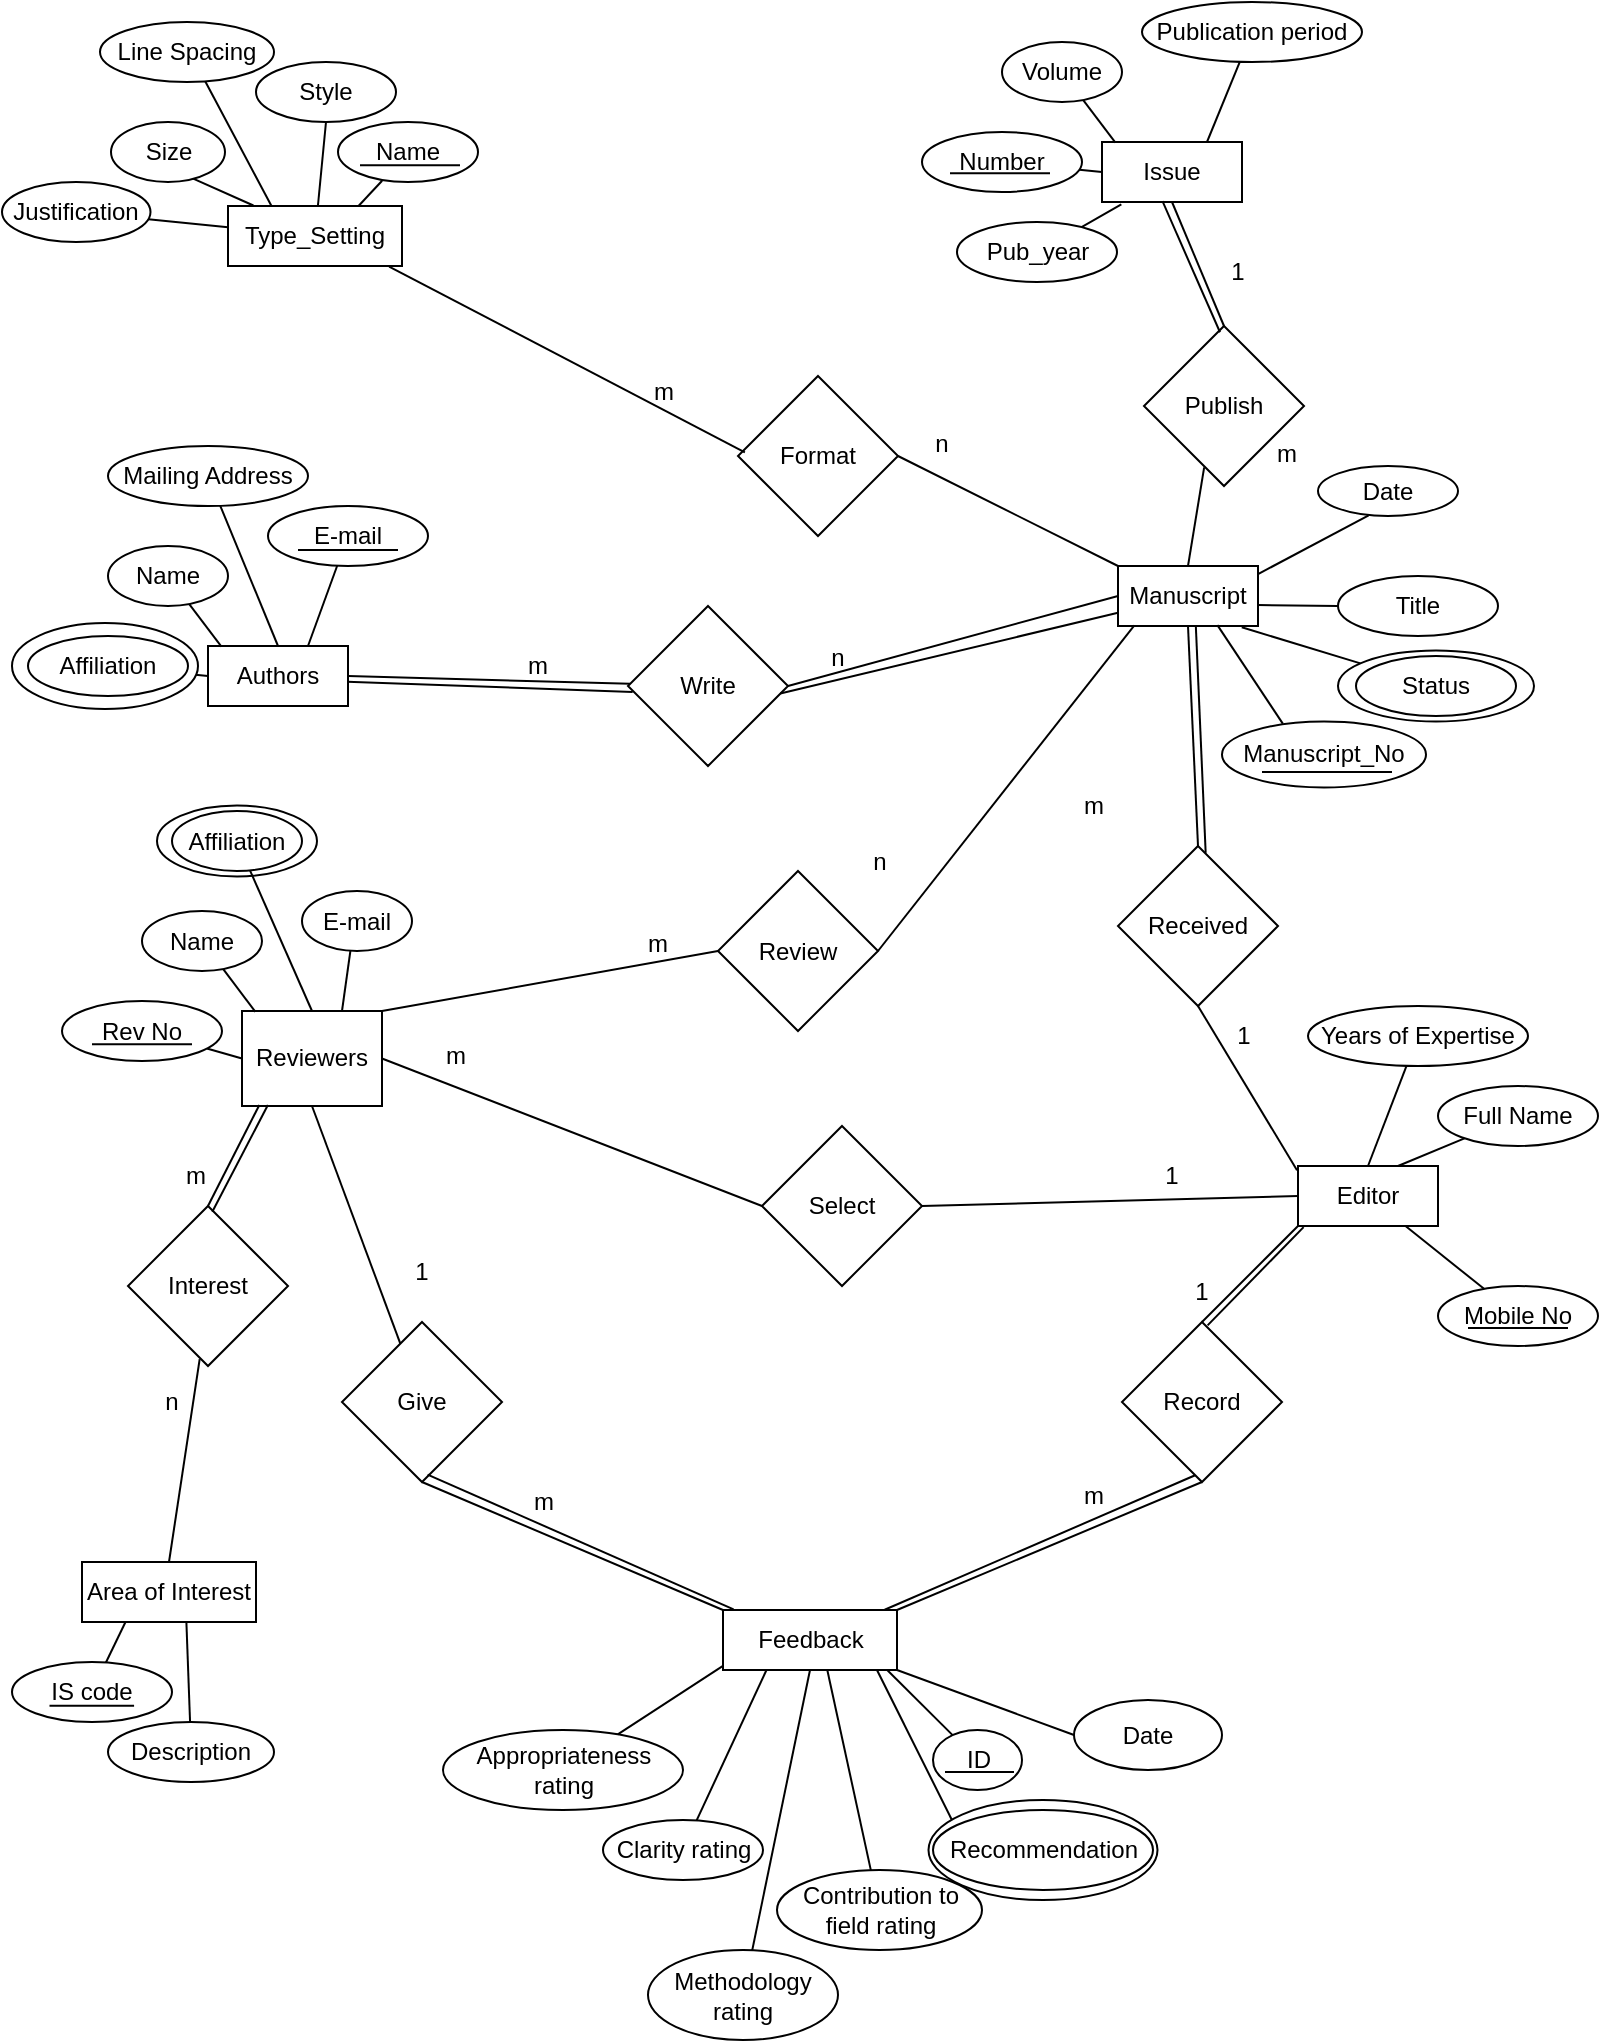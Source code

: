 <mxfile version="21.2.9" type="device" pages="4">
  <diagram id="gZC_7GXF-oESx8OL5Mi4" name="ERD">
    <mxGraphModel dx="1176" dy="691" grid="1" gridSize="10" guides="1" tooltips="1" connect="1" arrows="1" fold="1" page="1" pageScale="1" pageWidth="850" pageHeight="1100" math="0" shadow="0">
      <root>
        <mxCell id="0" />
        <mxCell id="1" parent="0" />
        <mxCell id="LZy5zHJb8noDYSvceaef-4" value="" style="ellipse;whiteSpace=wrap;html=1;" parent="1" vertex="1">
          <mxGeometry x="97.5" y="431.75" width="80" height="35.5" as="geometry" />
        </mxCell>
        <mxCell id="X7a2hoYvPNBB30fepm00-1" value="Editor" style="rounded=0;whiteSpace=wrap;html=1;" parent="1" vertex="1">
          <mxGeometry x="668" y="612" width="70" height="30" as="geometry" />
        </mxCell>
        <mxCell id="X7a2hoYvPNBB30fepm00-2" value="" style="endArrow=none;html=1;rounded=0;" parent="1" target="X7a2hoYvPNBB30fepm00-3" edge="1">
          <mxGeometry width="50" height="50" relative="1" as="geometry">
            <mxPoint x="718" y="612" as="sourcePoint" />
            <mxPoint x="768" y="562" as="targetPoint" />
          </mxGeometry>
        </mxCell>
        <mxCell id="X7a2hoYvPNBB30fepm00-3" value="Full Name" style="ellipse;whiteSpace=wrap;html=1;" parent="1" vertex="1">
          <mxGeometry x="738" y="572" width="80" height="30" as="geometry" />
        </mxCell>
        <mxCell id="X7a2hoYvPNBB30fepm00-4" value="" style="endArrow=none;html=1;rounded=0;" parent="1" source="X7a2hoYvPNBB30fepm00-1" target="X7a2hoYvPNBB30fepm00-5" edge="1">
          <mxGeometry width="50" height="50" relative="1" as="geometry">
            <mxPoint x="663.53" y="612" as="sourcePoint" />
            <mxPoint x="668" y="573.32" as="targetPoint" />
          </mxGeometry>
        </mxCell>
        <mxCell id="X7a2hoYvPNBB30fepm00-6" value="" style="endArrow=none;html=1;rounded=0;exitX=0.5;exitY=0;exitDx=0;exitDy=0;" parent="1" source="X7a2hoYvPNBB30fepm00-1" target="X7a2hoYvPNBB30fepm00-7" edge="1">
          <mxGeometry width="50" height="50" relative="1" as="geometry">
            <mxPoint x="638" y="622" as="sourcePoint" />
            <mxPoint x="688" y="572" as="targetPoint" />
          </mxGeometry>
        </mxCell>
        <mxCell id="X7a2hoYvPNBB30fepm00-7" value="Years of Expertise" style="ellipse;whiteSpace=wrap;html=1;" parent="1" vertex="1">
          <mxGeometry x="673" y="532" width="110" height="30" as="geometry" />
        </mxCell>
        <mxCell id="X7a2hoYvPNBB30fepm00-8" value="Authors" style="rounded=0;whiteSpace=wrap;html=1;" parent="1" vertex="1">
          <mxGeometry x="123" y="352" width="70" height="30" as="geometry" />
        </mxCell>
        <mxCell id="X7a2hoYvPNBB30fepm00-9" value="" style="endArrow=none;html=1;rounded=0;" parent="1" target="X7a2hoYvPNBB30fepm00-10" edge="1">
          <mxGeometry width="50" height="50" relative="1" as="geometry">
            <mxPoint x="173" y="352" as="sourcePoint" />
            <mxPoint x="223" y="302" as="targetPoint" />
          </mxGeometry>
        </mxCell>
        <mxCell id="X7a2hoYvPNBB30fepm00-10" value="E-mail" style="ellipse;whiteSpace=wrap;html=1;" parent="1" vertex="1">
          <mxGeometry x="153" y="282" width="80" height="30" as="geometry" />
        </mxCell>
        <mxCell id="X7a2hoYvPNBB30fepm00-11" value="" style="endArrow=none;html=1;rounded=0;exitX=0.096;exitY=0.01;exitDx=0;exitDy=0;exitPerimeter=0;" parent="1" source="X7a2hoYvPNBB30fepm00-8" target="X7a2hoYvPNBB30fepm00-12" edge="1">
          <mxGeometry width="50" height="50" relative="1" as="geometry">
            <mxPoint x="118.53" y="352" as="sourcePoint" />
            <mxPoint x="123" y="313.32" as="targetPoint" />
          </mxGeometry>
        </mxCell>
        <mxCell id="X7a2hoYvPNBB30fepm00-12" value="Name" style="ellipse;whiteSpace=wrap;html=1;" parent="1" vertex="1">
          <mxGeometry x="73" y="302" width="60" height="30" as="geometry" />
        </mxCell>
        <mxCell id="X7a2hoYvPNBB30fepm00-13" value="" style="endArrow=none;html=1;rounded=0;exitX=0.5;exitY=0;exitDx=0;exitDy=0;" parent="1" source="X7a2hoYvPNBB30fepm00-8" target="X7a2hoYvPNBB30fepm00-14" edge="1">
          <mxGeometry width="50" height="50" relative="1" as="geometry">
            <mxPoint x="93" y="362" as="sourcePoint" />
            <mxPoint x="143" y="312" as="targetPoint" />
          </mxGeometry>
        </mxCell>
        <mxCell id="X7a2hoYvPNBB30fepm00-14" value="Mailing Address" style="ellipse;whiteSpace=wrap;html=1;" parent="1" vertex="1">
          <mxGeometry x="73" y="252" width="100" height="30" as="geometry" />
        </mxCell>
        <mxCell id="X7a2hoYvPNBB30fepm00-15" value="" style="endArrow=none;html=1;rounded=0;exitX=0;exitY=0.5;exitDx=0;exitDy=0;" parent="1" source="X7a2hoYvPNBB30fepm00-8" target="X7a2hoYvPNBB30fepm00-16" edge="1">
          <mxGeometry width="50" height="50" relative="1" as="geometry">
            <mxPoint x="43" y="417" as="sourcePoint" />
            <mxPoint x="93" y="367" as="targetPoint" />
          </mxGeometry>
        </mxCell>
        <mxCell id="X7a2hoYvPNBB30fepm00-17" value="Reviewers" style="rounded=0;whiteSpace=wrap;html=1;" parent="1" vertex="1">
          <mxGeometry x="140" y="534.5" width="70" height="47.5" as="geometry" />
        </mxCell>
        <mxCell id="X7a2hoYvPNBB30fepm00-18" value="" style="endArrow=none;html=1;rounded=0;" parent="1" edge="1">
          <mxGeometry width="50" height="50" relative="1" as="geometry">
            <mxPoint x="190" y="534.5" as="sourcePoint" />
            <mxPoint x="195.595" y="494.464" as="targetPoint" />
          </mxGeometry>
        </mxCell>
        <mxCell id="X7a2hoYvPNBB30fepm00-19" value="E-mail" style="ellipse;whiteSpace=wrap;html=1;" parent="1" vertex="1">
          <mxGeometry x="170" y="474.5" width="55" height="30" as="geometry" />
        </mxCell>
        <mxCell id="X7a2hoYvPNBB30fepm00-20" value="" style="endArrow=none;html=1;rounded=0;exitX=0.096;exitY=0.01;exitDx=0;exitDy=0;exitPerimeter=0;" parent="1" source="X7a2hoYvPNBB30fepm00-17" target="X7a2hoYvPNBB30fepm00-21" edge="1">
          <mxGeometry width="50" height="50" relative="1" as="geometry">
            <mxPoint x="135.53" y="534.5" as="sourcePoint" />
            <mxPoint x="140" y="495.82" as="targetPoint" />
          </mxGeometry>
        </mxCell>
        <mxCell id="X7a2hoYvPNBB30fepm00-21" value="Name" style="ellipse;whiteSpace=wrap;html=1;" parent="1" vertex="1">
          <mxGeometry x="90" y="484.5" width="60" height="30" as="geometry" />
        </mxCell>
        <mxCell id="X7a2hoYvPNBB30fepm00-22" value="" style="endArrow=none;html=1;rounded=0;exitX=0.5;exitY=0;exitDx=0;exitDy=0;" parent="1" source="X7a2hoYvPNBB30fepm00-17" target="X7a2hoYvPNBB30fepm00-23" edge="1">
          <mxGeometry width="50" height="50" relative="1" as="geometry">
            <mxPoint x="110" y="544.5" as="sourcePoint" />
            <mxPoint x="160" y="494.5" as="targetPoint" />
          </mxGeometry>
        </mxCell>
        <mxCell id="X7a2hoYvPNBB30fepm00-23" value="Affiliation" style="ellipse;whiteSpace=wrap;html=1;" parent="1" vertex="1">
          <mxGeometry x="105" y="434.5" width="65" height="30" as="geometry" />
        </mxCell>
        <mxCell id="X7a2hoYvPNBB30fepm00-24" value="" style="endArrow=none;html=1;rounded=0;exitX=0;exitY=0.5;exitDx=0;exitDy=0;" parent="1" source="X7a2hoYvPNBB30fepm00-17" target="X7a2hoYvPNBB30fepm00-25" edge="1">
          <mxGeometry width="50" height="50" relative="1" as="geometry">
            <mxPoint x="60" y="599.5" as="sourcePoint" />
            <mxPoint x="110" y="549.5" as="targetPoint" />
          </mxGeometry>
        </mxCell>
        <mxCell id="X7a2hoYvPNBB30fepm00-25" value="Rev No" style="ellipse;whiteSpace=wrap;html=1;" parent="1" vertex="1">
          <mxGeometry x="50" y="529.5" width="80" height="30" as="geometry" />
        </mxCell>
        <mxCell id="X7a2hoYvPNBB30fepm00-26" value="" style="endArrow=none;html=1;rounded=0;exitX=0.124;exitY=0.989;exitDx=0;exitDy=0;exitPerimeter=0;entryX=0.5;entryY=0;entryDx=0;entryDy=0;" parent="1" source="X7a2hoYvPNBB30fepm00-17" target="X7a2hoYvPNBB30fepm00-206" edge="1">
          <mxGeometry width="50" height="50" relative="1" as="geometry">
            <mxPoint x="225" y="534.5" as="sourcePoint" />
            <mxPoint x="120" y="670" as="targetPoint" />
          </mxGeometry>
        </mxCell>
        <mxCell id="X7a2hoYvPNBB30fepm00-32" value="Issue" style="rounded=0;whiteSpace=wrap;html=1;" parent="1" vertex="1">
          <mxGeometry x="570" y="100" width="70" height="30" as="geometry" />
        </mxCell>
        <mxCell id="X7a2hoYvPNBB30fepm00-33" value="" style="endArrow=none;html=1;rounded=0;exitX=0.138;exitY=1.041;exitDx=0;exitDy=0;exitPerimeter=0;" parent="1" source="X7a2hoYvPNBB30fepm00-32" target="X7a2hoYvPNBB30fepm00-34" edge="1">
          <mxGeometry width="50" height="50" relative="1" as="geometry">
            <mxPoint x="620" y="100" as="sourcePoint" />
            <mxPoint x="670" y="50" as="targetPoint" />
          </mxGeometry>
        </mxCell>
        <mxCell id="X7a2hoYvPNBB30fepm00-34" value="Pub_year" style="ellipse;whiteSpace=wrap;html=1;" parent="1" vertex="1">
          <mxGeometry x="497.5" y="140" width="80" height="30" as="geometry" />
        </mxCell>
        <mxCell id="X7a2hoYvPNBB30fepm00-35" value="" style="endArrow=none;html=1;rounded=0;exitX=0.096;exitY=0.01;exitDx=0;exitDy=0;exitPerimeter=0;" parent="1" source="X7a2hoYvPNBB30fepm00-32" target="X7a2hoYvPNBB30fepm00-36" edge="1">
          <mxGeometry width="50" height="50" relative="1" as="geometry">
            <mxPoint x="565.53" y="100" as="sourcePoint" />
            <mxPoint x="570" y="61.32" as="targetPoint" />
          </mxGeometry>
        </mxCell>
        <mxCell id="X7a2hoYvPNBB30fepm00-36" value="Volume" style="ellipse;whiteSpace=wrap;html=1;" parent="1" vertex="1">
          <mxGeometry x="520" y="50" width="60" height="30" as="geometry" />
        </mxCell>
        <mxCell id="X7a2hoYvPNBB30fepm00-37" value="" style="endArrow=none;html=1;rounded=0;exitX=0.75;exitY=0;exitDx=0;exitDy=0;" parent="1" source="X7a2hoYvPNBB30fepm00-32" target="X7a2hoYvPNBB30fepm00-38" edge="1">
          <mxGeometry width="50" height="50" relative="1" as="geometry">
            <mxPoint x="540" y="110" as="sourcePoint" />
            <mxPoint x="590" y="60" as="targetPoint" />
          </mxGeometry>
        </mxCell>
        <mxCell id="X7a2hoYvPNBB30fepm00-38" value="Publication period" style="ellipse;whiteSpace=wrap;html=1;" parent="1" vertex="1">
          <mxGeometry x="590" y="30" width="110" height="30" as="geometry" />
        </mxCell>
        <mxCell id="X7a2hoYvPNBB30fepm00-39" value="" style="endArrow=none;html=1;rounded=0;exitX=0;exitY=0.5;exitDx=0;exitDy=0;" parent="1" source="X7a2hoYvPNBB30fepm00-32" target="X7a2hoYvPNBB30fepm00-40" edge="1">
          <mxGeometry width="50" height="50" relative="1" as="geometry">
            <mxPoint x="490" y="165" as="sourcePoint" />
            <mxPoint x="540" y="115" as="targetPoint" />
          </mxGeometry>
        </mxCell>
        <mxCell id="X7a2hoYvPNBB30fepm00-40" value="Number" style="ellipse;whiteSpace=wrap;html=1;" parent="1" vertex="1">
          <mxGeometry x="480" y="95" width="80" height="30" as="geometry" />
        </mxCell>
        <mxCell id="X7a2hoYvPNBB30fepm00-41" value="Manuscript" style="rounded=0;whiteSpace=wrap;html=1;" parent="1" vertex="1">
          <mxGeometry x="578" y="312" width="70" height="30" as="geometry" />
        </mxCell>
        <mxCell id="X7a2hoYvPNBB30fepm00-42" value="" style="endArrow=none;html=1;rounded=0;exitX=0.997;exitY=0.651;exitDx=0;exitDy=0;exitPerimeter=0;" parent="1" source="X7a2hoYvPNBB30fepm00-41" target="X7a2hoYvPNBB30fepm00-43" edge="1">
          <mxGeometry width="50" height="50" relative="1" as="geometry">
            <mxPoint x="586" y="337" as="sourcePoint" />
            <mxPoint x="636" y="287" as="targetPoint" />
          </mxGeometry>
        </mxCell>
        <mxCell id="X7a2hoYvPNBB30fepm00-43" value="Title" style="ellipse;whiteSpace=wrap;html=1;" parent="1" vertex="1">
          <mxGeometry x="688" y="317" width="80" height="30" as="geometry" />
        </mxCell>
        <mxCell id="X7a2hoYvPNBB30fepm00-50" value="" style="endArrow=none;html=1;rounded=0;exitX=1;exitY=0.5;exitDx=0;exitDy=0;" parent="1" source="X7a2hoYvPNBB30fepm00-8" target="X7a2hoYvPNBB30fepm00-51" edge="1">
          <mxGeometry width="50" height="50" relative="1" as="geometry">
            <mxPoint x="278" y="402" as="sourcePoint" />
            <mxPoint x="328" y="352" as="targetPoint" />
          </mxGeometry>
        </mxCell>
        <mxCell id="X7a2hoYvPNBB30fepm00-51" value="Write" style="rhombus;whiteSpace=wrap;html=1;" parent="1" vertex="1">
          <mxGeometry x="333" y="332" width="80" height="80" as="geometry" />
        </mxCell>
        <mxCell id="X7a2hoYvPNBB30fepm00-54" value="" style="endArrow=none;html=1;rounded=0;" parent="1" edge="1">
          <mxGeometry width="50" height="50" relative="1" as="geometry">
            <mxPoint x="168" y="304" as="sourcePoint" />
            <mxPoint x="218" y="304" as="targetPoint" />
          </mxGeometry>
        </mxCell>
        <mxCell id="X7a2hoYvPNBB30fepm00-56" value="" style="endArrow=none;html=1;rounded=0;" parent="1" edge="1">
          <mxGeometry width="50" height="50" relative="1" as="geometry">
            <mxPoint x="65" y="551.13" as="sourcePoint" />
            <mxPoint x="115" y="551.13" as="targetPoint" />
          </mxGeometry>
        </mxCell>
        <mxCell id="X7a2hoYvPNBB30fepm00-57" value="" style="endArrow=none;html=1;rounded=0;" parent="1" edge="1">
          <mxGeometry width="50" height="50" relative="1" as="geometry">
            <mxPoint x="494" y="115.63" as="sourcePoint" />
            <mxPoint x="544" y="115.63" as="targetPoint" />
          </mxGeometry>
        </mxCell>
        <mxCell id="X7a2hoYvPNBB30fepm00-58" value="" style="endArrow=none;html=1;rounded=0;entryX=0;entryY=0.5;entryDx=0;entryDy=0;exitX=1;exitY=0.5;exitDx=0;exitDy=0;" parent="1" source="X7a2hoYvPNBB30fepm00-51" target="X7a2hoYvPNBB30fepm00-41" edge="1">
          <mxGeometry width="50" height="50" relative="1" as="geometry">
            <mxPoint x="438" y="382" as="sourcePoint" />
            <mxPoint x="606" y="394" as="targetPoint" />
          </mxGeometry>
        </mxCell>
        <mxCell id="X7a2hoYvPNBB30fepm00-59" value="" style="endArrow=none;html=1;rounded=0;exitX=0.994;exitY=0.596;exitDx=0;exitDy=0;exitPerimeter=0;entryX=0.029;entryY=0.537;entryDx=0;entryDy=0;entryPerimeter=0;" parent="1" source="X7a2hoYvPNBB30fepm00-8" target="X7a2hoYvPNBB30fepm00-51" edge="1">
          <mxGeometry width="50" height="50" relative="1" as="geometry">
            <mxPoint x="193" y="370" as="sourcePoint" />
            <mxPoint x="334" y="374" as="targetPoint" />
          </mxGeometry>
        </mxCell>
        <mxCell id="X7a2hoYvPNBB30fepm00-60" value="" style="endArrow=none;html=1;rounded=0;exitX=0.952;exitY=0.547;exitDx=0;exitDy=0;exitPerimeter=0;" parent="1" source="X7a2hoYvPNBB30fepm00-51" target="X7a2hoYvPNBB30fepm00-41" edge="1">
          <mxGeometry width="50" height="50" relative="1" as="geometry">
            <mxPoint x="413" y="377" as="sourcePoint" />
            <mxPoint x="578" y="357" as="targetPoint" />
          </mxGeometry>
        </mxCell>
        <mxCell id="X7a2hoYvPNBB30fepm00-61" value="m" style="text;html=1;strokeColor=none;fillColor=none;align=center;verticalAlign=middle;whiteSpace=wrap;rounded=0;" parent="1" vertex="1">
          <mxGeometry x="258" y="347" width="60" height="30" as="geometry" />
        </mxCell>
        <mxCell id="X7a2hoYvPNBB30fepm00-62" value="n" style="text;html=1;strokeColor=none;fillColor=none;align=center;verticalAlign=middle;whiteSpace=wrap;rounded=0;" parent="1" vertex="1">
          <mxGeometry x="408" y="343" width="60" height="30" as="geometry" />
        </mxCell>
        <mxCell id="X7a2hoYvPNBB30fepm00-63" value="" style="group" parent="1" vertex="1" connectable="0">
          <mxGeometry x="738" y="672" width="80" height="30" as="geometry" />
        </mxCell>
        <mxCell id="X7a2hoYvPNBB30fepm00-5" value="Mobile No" style="ellipse;whiteSpace=wrap;html=1;" parent="X7a2hoYvPNBB30fepm00-63" vertex="1">
          <mxGeometry width="80" height="30" as="geometry" />
        </mxCell>
        <mxCell id="X7a2hoYvPNBB30fepm00-55" value="" style="endArrow=none;html=1;rounded=0;" parent="X7a2hoYvPNBB30fepm00-63" edge="1">
          <mxGeometry width="50" height="50" relative="1" as="geometry">
            <mxPoint x="15" y="21" as="sourcePoint" />
            <mxPoint x="65" y="21" as="targetPoint" />
          </mxGeometry>
        </mxCell>
        <mxCell id="X7a2hoYvPNBB30fepm00-66" value="" style="endArrow=none;html=1;rounded=0;entryX=0.5;entryY=1;entryDx=0;entryDy=0;exitX=0.5;exitY=0;exitDx=0;exitDy=0;" parent="1" source="X7a2hoYvPNBB30fepm00-67" target="X7a2hoYvPNBB30fepm00-41" edge="1">
          <mxGeometry width="50" height="50" relative="1" as="geometry">
            <mxPoint x="568" y="452" as="sourcePoint" />
            <mxPoint x="548" y="462" as="targetPoint" />
          </mxGeometry>
        </mxCell>
        <mxCell id="X7a2hoYvPNBB30fepm00-67" value="Received" style="rhombus;whiteSpace=wrap;html=1;" parent="1" vertex="1">
          <mxGeometry x="578" y="452" width="80" height="80" as="geometry" />
        </mxCell>
        <mxCell id="X7a2hoYvPNBB30fepm00-75" value="" style="endArrow=none;html=1;rounded=0;entryX=0.5;entryY=1;entryDx=0;entryDy=0;exitX=-0.007;exitY=0.071;exitDx=0;exitDy=0;exitPerimeter=0;" parent="1" source="X7a2hoYvPNBB30fepm00-1" target="X7a2hoYvPNBB30fepm00-67" edge="1">
          <mxGeometry width="50" height="50" relative="1" as="geometry">
            <mxPoint x="578" y="612" as="sourcePoint" />
            <mxPoint x="603" y="537" as="targetPoint" />
          </mxGeometry>
        </mxCell>
        <mxCell id="X7a2hoYvPNBB30fepm00-77" value="" style="endArrow=none;html=1;rounded=0;entryX=0.117;entryY=0.989;entryDx=0;entryDy=0;entryPerimeter=0;exitX=1;exitY=0.5;exitDx=0;exitDy=0;" parent="1" source="X7a2hoYvPNBB30fepm00-78" target="X7a2hoYvPNBB30fepm00-41" edge="1">
          <mxGeometry width="50" height="50" relative="1" as="geometry">
            <mxPoint x="488" y="467" as="sourcePoint" />
            <mxPoint x="538" y="417" as="targetPoint" />
          </mxGeometry>
        </mxCell>
        <mxCell id="X7a2hoYvPNBB30fepm00-78" value="Review" style="rhombus;whiteSpace=wrap;html=1;" parent="1" vertex="1">
          <mxGeometry x="378" y="464.5" width="80" height="80" as="geometry" />
        </mxCell>
        <mxCell id="X7a2hoYvPNBB30fepm00-79" value="" style="endArrow=none;html=1;rounded=0;entryX=0;entryY=0.5;entryDx=0;entryDy=0;exitX=1;exitY=0;exitDx=0;exitDy=0;" parent="1" source="X7a2hoYvPNBB30fepm00-17" target="X7a2hoYvPNBB30fepm00-78" edge="1">
          <mxGeometry width="50" height="50" relative="1" as="geometry">
            <mxPoint x="290" y="644.5" as="sourcePoint" />
            <mxPoint x="398" y="506.5" as="targetPoint" />
          </mxGeometry>
        </mxCell>
        <mxCell id="X7a2hoYvPNBB30fepm00-87" value="m" style="text;html=1;strokeColor=none;fillColor=none;align=center;verticalAlign=middle;whiteSpace=wrap;rounded=0;" parent="1" vertex="1">
          <mxGeometry x="318" y="485.5" width="60" height="30" as="geometry" />
        </mxCell>
        <mxCell id="X7a2hoYvPNBB30fepm00-88" value="n" style="text;html=1;strokeColor=none;fillColor=none;align=center;verticalAlign=middle;whiteSpace=wrap;rounded=0;" parent="1" vertex="1">
          <mxGeometry x="428.75" y="444.5" width="60" height="30" as="geometry" />
        </mxCell>
        <mxCell id="X7a2hoYvPNBB30fepm00-91" value="" style="endArrow=none;html=1;rounded=0;entryX=0;entryY=1;entryDx=0;entryDy=0;exitX=0.5;exitY=0;exitDx=0;exitDy=0;" parent="1" source="X7a2hoYvPNBB30fepm00-234" target="X7a2hoYvPNBB30fepm00-1" edge="1">
          <mxGeometry width="50" height="50" relative="1" as="geometry">
            <mxPoint x="620" y="720" as="sourcePoint" />
            <mxPoint x="588" y="629.5" as="targetPoint" />
          </mxGeometry>
        </mxCell>
        <mxCell id="X7a2hoYvPNBB30fepm00-93" value="m" style="text;html=1;strokeColor=none;fillColor=none;align=center;verticalAlign=middle;whiteSpace=wrap;rounded=0;" parent="1" vertex="1">
          <mxGeometry x="87" y="602" width="60" height="30" as="geometry" />
        </mxCell>
        <mxCell id="X7a2hoYvPNBB30fepm00-94" value="1" style="text;html=1;strokeColor=none;fillColor=none;align=center;verticalAlign=middle;whiteSpace=wrap;rounded=0;" parent="1" vertex="1">
          <mxGeometry x="590" y="660" width="60" height="30" as="geometry" />
        </mxCell>
        <mxCell id="X7a2hoYvPNBB30fepm00-113" value="m" style="text;html=1;strokeColor=none;fillColor=none;align=center;verticalAlign=middle;whiteSpace=wrap;rounded=0;" parent="1" vertex="1">
          <mxGeometry x="536" y="417" width="60" height="30" as="geometry" />
        </mxCell>
        <mxCell id="X7a2hoYvPNBB30fepm00-114" value="1" style="text;html=1;strokeColor=none;fillColor=none;align=center;verticalAlign=middle;whiteSpace=wrap;rounded=0;" parent="1" vertex="1">
          <mxGeometry x="611" y="532" width="60" height="30" as="geometry" />
        </mxCell>
        <mxCell id="X7a2hoYvPNBB30fepm00-117" value="Publish" style="rhombus;whiteSpace=wrap;html=1;" parent="1" vertex="1">
          <mxGeometry x="591" y="192" width="80" height="80" as="geometry" />
        </mxCell>
        <mxCell id="X7a2hoYvPNBB30fepm00-118" value="" style="endArrow=none;html=1;rounded=0;exitX=0.432;exitY=0.987;exitDx=0;exitDy=0;entryX=0.475;entryY=0.039;entryDx=0;entryDy=0;entryPerimeter=0;exitPerimeter=0;" parent="1" source="X7a2hoYvPNBB30fepm00-32" target="X7a2hoYvPNBB30fepm00-117" edge="1">
          <mxGeometry width="50" height="50" relative="1" as="geometry">
            <mxPoint x="405.5" y="232" as="sourcePoint" />
            <mxPoint x="455.5" y="182" as="targetPoint" />
          </mxGeometry>
        </mxCell>
        <mxCell id="X7a2hoYvPNBB30fepm00-123" value="" style="endArrow=none;html=1;rounded=0;exitX=0.5;exitY=1;exitDx=0;exitDy=0;entryX=0.5;entryY=0;entryDx=0;entryDy=0;" parent="1" source="X7a2hoYvPNBB30fepm00-32" target="X7a2hoYvPNBB30fepm00-117" edge="1">
          <mxGeometry width="50" height="50" relative="1" as="geometry">
            <mxPoint x="405" y="133" as="sourcePoint" />
            <mxPoint x="492" y="220" as="targetPoint" />
          </mxGeometry>
        </mxCell>
        <mxCell id="X7a2hoYvPNBB30fepm00-124" value="" style="endArrow=none;html=1;rounded=0;entryX=0.5;entryY=0;entryDx=0;entryDy=0;exitX=0.376;exitY=0.884;exitDx=0;exitDy=0;exitPerimeter=0;" parent="1" source="X7a2hoYvPNBB30fepm00-117" target="X7a2hoYvPNBB30fepm00-41" edge="1">
          <mxGeometry width="50" height="50" relative="1" as="geometry">
            <mxPoint x="589" y="272" as="sourcePoint" />
            <mxPoint x="588" y="322" as="targetPoint" />
          </mxGeometry>
        </mxCell>
        <mxCell id="X7a2hoYvPNBB30fepm00-125" value="1" style="text;html=1;strokeColor=none;fillColor=none;align=center;verticalAlign=middle;whiteSpace=wrap;rounded=0;" parent="1" vertex="1">
          <mxGeometry x="608" y="150" width="60" height="30" as="geometry" />
        </mxCell>
        <mxCell id="X7a2hoYvPNBB30fepm00-126" value="m" style="text;html=1;strokeColor=none;fillColor=none;align=center;verticalAlign=middle;whiteSpace=wrap;rounded=0;" parent="1" vertex="1">
          <mxGeometry x="640" y="242" width="45" height="28" as="geometry" />
        </mxCell>
        <mxCell id="X7a2hoYvPNBB30fepm00-147" value="Appropriateness rating" style="ellipse;whiteSpace=wrap;html=1;" parent="1" vertex="1">
          <mxGeometry x="240.5" y="894" width="120" height="40" as="geometry" />
        </mxCell>
        <mxCell id="X7a2hoYvPNBB30fepm00-148" value="Date" style="ellipse;whiteSpace=wrap;html=1;" parent="1" vertex="1">
          <mxGeometry x="556" y="879" width="74" height="35" as="geometry" />
        </mxCell>
        <mxCell id="X7a2hoYvPNBB30fepm00-150" value="" style="endArrow=none;html=1;rounded=0;exitX=0.002;exitY=0.926;exitDx=0;exitDy=0;exitPerimeter=0;" parent="1" source="X7a2hoYvPNBB30fepm00-162" target="X7a2hoYvPNBB30fepm00-147" edge="1">
          <mxGeometry width="50" height="50" relative="1" as="geometry">
            <mxPoint x="413.7" y="907.12" as="sourcePoint" />
            <mxPoint x="352.5" y="926" as="targetPoint" />
          </mxGeometry>
        </mxCell>
        <mxCell id="X7a2hoYvPNBB30fepm00-151" value="" style="endArrow=none;html=1;rounded=0;exitX=0.932;exitY=0.966;exitDx=0;exitDy=0;exitPerimeter=0;" parent="1" source="X7a2hoYvPNBB30fepm00-162" target="X7a2hoYvPNBB30fepm00-152" edge="1">
          <mxGeometry width="50" height="50" relative="1" as="geometry">
            <mxPoint x="467.969" y="904.531" as="sourcePoint" />
            <mxPoint x="413.5" y="909" as="targetPoint" />
          </mxGeometry>
        </mxCell>
        <mxCell id="X7a2hoYvPNBB30fepm00-152" value="ID" style="ellipse;whiteSpace=wrap;html=1;" parent="1" vertex="1">
          <mxGeometry x="485.5" y="894" width="44.5" height="30" as="geometry" />
        </mxCell>
        <mxCell id="X7a2hoYvPNBB30fepm00-153" value="" style="endArrow=none;html=1;rounded=0;exitX=0.885;exitY=1;exitDx=0;exitDy=0;exitPerimeter=0;entryX=0.094;entryY=0.169;entryDx=0;entryDy=0;entryPerimeter=0;" parent="1" source="X7a2hoYvPNBB30fepm00-162" target="X7a2hoYvPNBB30fepm00-154" edge="1">
          <mxGeometry width="50" height="50" relative="1" as="geometry">
            <mxPoint x="451.3" y="920.96" as="sourcePoint" />
            <mxPoint x="468.5" y="969" as="targetPoint" />
          </mxGeometry>
        </mxCell>
        <mxCell id="X7a2hoYvPNBB30fepm00-155" value="" style="endArrow=none;html=1;rounded=0;entryX=1;entryY=1;entryDx=0;entryDy=0;exitX=0;exitY=0.5;exitDx=0;exitDy=0;" parent="1" source="X7a2hoYvPNBB30fepm00-148" target="X7a2hoYvPNBB30fepm00-162" edge="1">
          <mxGeometry width="50" height="50" relative="1" as="geometry">
            <mxPoint x="237.5" y="784" as="sourcePoint" />
            <mxPoint x="290.5" y="855" as="targetPoint" />
          </mxGeometry>
        </mxCell>
        <mxCell id="X7a2hoYvPNBB30fepm00-156" value="Contribution to field rating" style="ellipse;whiteSpace=wrap;html=1;" parent="1" vertex="1">
          <mxGeometry x="407.5" y="964" width="102.5" height="40" as="geometry" />
        </mxCell>
        <mxCell id="X7a2hoYvPNBB30fepm00-157" value="" style="endArrow=none;html=1;rounded=0;exitX=0.6;exitY=1.007;exitDx=0;exitDy=0;exitPerimeter=0;" parent="1" source="X7a2hoYvPNBB30fepm00-162" target="X7a2hoYvPNBB30fepm00-156" edge="1">
          <mxGeometry width="50" height="50" relative="1" as="geometry">
            <mxPoint x="441.5" y="930" as="sourcePoint" />
            <mxPoint x="466" y="1219.4" as="targetPoint" />
          </mxGeometry>
        </mxCell>
        <mxCell id="X7a2hoYvPNBB30fepm00-158" value="" style="endArrow=none;html=1;rounded=0;exitX=0.5;exitY=1;exitDx=0;exitDy=0;" parent="1" source="X7a2hoYvPNBB30fepm00-162" target="X7a2hoYvPNBB30fepm00-159" edge="1">
          <mxGeometry width="50" height="50" relative="1" as="geometry">
            <mxPoint x="424.5" y="919" as="sourcePoint" />
            <mxPoint x="378.5" y="1107" as="targetPoint" />
          </mxGeometry>
        </mxCell>
        <mxCell id="X7a2hoYvPNBB30fepm00-159" value="Methodology rating" style="ellipse;whiteSpace=wrap;html=1;" parent="1" vertex="1">
          <mxGeometry x="343" y="1004" width="95" height="45" as="geometry" />
        </mxCell>
        <mxCell id="X7a2hoYvPNBB30fepm00-160" value="" style="endArrow=none;html=1;rounded=0;exitX=0.25;exitY=1;exitDx=0;exitDy=0;" parent="1" source="X7a2hoYvPNBB30fepm00-162" target="X7a2hoYvPNBB30fepm00-161" edge="1">
          <mxGeometry width="50" height="50" relative="1" as="geometry">
            <mxPoint x="418.5" y="914" as="sourcePoint" />
            <mxPoint x="348.5" y="1062" as="targetPoint" />
          </mxGeometry>
        </mxCell>
        <mxCell id="X7a2hoYvPNBB30fepm00-161" value="Clarity rating" style="ellipse;whiteSpace=wrap;html=1;" parent="1" vertex="1">
          <mxGeometry x="320.5" y="939" width="80" height="30" as="geometry" />
        </mxCell>
        <mxCell id="X7a2hoYvPNBB30fepm00-162" value="Feedback" style="rounded=0;whiteSpace=wrap;html=1;" parent="1" vertex="1">
          <mxGeometry x="380.5" y="834" width="87" height="30" as="geometry" />
        </mxCell>
        <mxCell id="X7a2hoYvPNBB30fepm00-184" value="" style="endArrow=none;html=1;rounded=0;exitX=0.997;exitY=0.139;exitDx=0;exitDy=0;entryX=0.362;entryY=0.988;entryDx=0;entryDy=0;entryPerimeter=0;exitPerimeter=0;" parent="1" source="X7a2hoYvPNBB30fepm00-41" target="X7a2hoYvPNBB30fepm00-185" edge="1">
          <mxGeometry width="50" height="50" relative="1" as="geometry">
            <mxPoint x="588" y="307" as="sourcePoint" />
            <mxPoint x="635.083" y="247" as="targetPoint" />
          </mxGeometry>
        </mxCell>
        <mxCell id="X7a2hoYvPNBB30fepm00-185" value="Date" style="ellipse;whiteSpace=wrap;html=1;" parent="1" vertex="1">
          <mxGeometry x="678" y="262" width="70" height="25" as="geometry" />
        </mxCell>
        <mxCell id="X7a2hoYvPNBB30fepm00-186" value="" style="endArrow=none;html=1;rounded=0;exitX=0.884;exitY=1.021;exitDx=0;exitDy=0;exitPerimeter=0;" parent="1" source="X7a2hoYvPNBB30fepm00-41" target="LZy5zHJb8noDYSvceaef-1" edge="1">
          <mxGeometry width="50" height="50" relative="1" as="geometry">
            <mxPoint x="658" y="346" as="sourcePoint" />
            <mxPoint x="678" y="360" as="targetPoint" />
          </mxGeometry>
        </mxCell>
        <mxCell id="X7a2hoYvPNBB30fepm00-188" value="" style="endArrow=none;html=1;rounded=0;exitX=0.298;exitY=0.032;exitDx=0;exitDy=0;entryX=0.71;entryY=0.986;entryDx=0;entryDy=0;exitPerimeter=0;entryPerimeter=0;" parent="1" source="X7a2hoYvPNBB30fepm00-189" target="X7a2hoYvPNBB30fepm00-41" edge="1">
          <mxGeometry width="50" height="50" relative="1" as="geometry">
            <mxPoint x="683.5" y="397.25" as="sourcePoint" />
            <mxPoint x="734.5" y="339.25" as="targetPoint" />
          </mxGeometry>
        </mxCell>
        <mxCell id="X7a2hoYvPNBB30fepm00-189" value="Manuscript_No" style="ellipse;whiteSpace=wrap;html=1;" parent="1" vertex="1">
          <mxGeometry x="630" y="389.75" width="102" height="33" as="geometry" />
        </mxCell>
        <mxCell id="X7a2hoYvPNBB30fepm00-190" value="" style="endArrow=none;html=1;rounded=0;entryX=0.5;entryY=1;entryDx=0;entryDy=0;" parent="1" source="X7a2hoYvPNBB30fepm00-209" target="X7a2hoYvPNBB30fepm00-17" edge="1">
          <mxGeometry width="50" height="50" relative="1" as="geometry">
            <mxPoint x="200" y="690" as="sourcePoint" />
            <mxPoint x="200.5" y="662" as="targetPoint" />
          </mxGeometry>
        </mxCell>
        <mxCell id="X7a2hoYvPNBB30fepm00-199" value="Description" style="ellipse;whiteSpace=wrap;html=1;" parent="1" vertex="1">
          <mxGeometry x="73" y="890" width="83" height="30" as="geometry" />
        </mxCell>
        <mxCell id="X7a2hoYvPNBB30fepm00-200" value="" style="endArrow=none;html=1;rounded=0;exitX=0.6;exitY=1.007;exitDx=0;exitDy=0;exitPerimeter=0;" parent="1" source="X7a2hoYvPNBB30fepm00-205" target="X7a2hoYvPNBB30fepm00-199" edge="1">
          <mxGeometry width="50" height="50" relative="1" as="geometry">
            <mxPoint x="121" y="906" as="sourcePoint" />
            <mxPoint x="145.5" y="1195.4" as="targetPoint" />
          </mxGeometry>
        </mxCell>
        <mxCell id="X7a2hoYvPNBB30fepm00-203" value="" style="endArrow=none;html=1;rounded=0;exitX=0.25;exitY=1;exitDx=0;exitDy=0;" parent="1" source="X7a2hoYvPNBB30fepm00-205" target="X7a2hoYvPNBB30fepm00-204" edge="1">
          <mxGeometry width="50" height="50" relative="1" as="geometry">
            <mxPoint x="98" y="890" as="sourcePoint" />
            <mxPoint x="28" y="1038" as="targetPoint" />
          </mxGeometry>
        </mxCell>
        <mxCell id="X7a2hoYvPNBB30fepm00-204" value="IS code" style="ellipse;whiteSpace=wrap;html=1;" parent="1" vertex="1">
          <mxGeometry x="25" y="860" width="80" height="30" as="geometry" />
        </mxCell>
        <mxCell id="X7a2hoYvPNBB30fepm00-205" value="Area of Interest" style="rounded=0;whiteSpace=wrap;html=1;" parent="1" vertex="1">
          <mxGeometry x="60" y="810" width="87" height="30" as="geometry" />
        </mxCell>
        <mxCell id="X7a2hoYvPNBB30fepm00-206" value="Interest" style="rhombus;whiteSpace=wrap;html=1;" parent="1" vertex="1">
          <mxGeometry x="83" y="632" width="80" height="80" as="geometry" />
        </mxCell>
        <mxCell id="X7a2hoYvPNBB30fepm00-207" value="" style="endArrow=none;html=1;rounded=0;entryX=0.448;entryY=0.957;entryDx=0;entryDy=0;exitX=0.5;exitY=0;exitDx=0;exitDy=0;entryPerimeter=0;" parent="1" source="X7a2hoYvPNBB30fepm00-205" target="X7a2hoYvPNBB30fepm00-206" edge="1">
          <mxGeometry width="50" height="50" relative="1" as="geometry">
            <mxPoint x="163" y="862" as="sourcePoint" />
            <mxPoint x="127.5" y="712" as="targetPoint" />
          </mxGeometry>
        </mxCell>
        <mxCell id="X7a2hoYvPNBB30fepm00-209" value="Give" style="rhombus;whiteSpace=wrap;html=1;" parent="1" vertex="1">
          <mxGeometry x="190" y="690" width="80" height="80" as="geometry" />
        </mxCell>
        <mxCell id="X7a2hoYvPNBB30fepm00-210" value="" style="endArrow=none;html=1;rounded=0;entryX=0.5;entryY=1;entryDx=0;entryDy=0;exitX=0;exitY=0;exitDx=0;exitDy=0;" parent="1" source="X7a2hoYvPNBB30fepm00-162" target="X7a2hoYvPNBB30fepm00-209" edge="1">
          <mxGeometry width="50" height="50" relative="1" as="geometry">
            <mxPoint x="294" y="890" as="sourcePoint" />
            <mxPoint x="250" y="771" as="targetPoint" />
          </mxGeometry>
        </mxCell>
        <mxCell id="X7a2hoYvPNBB30fepm00-211" value="Type_Setting" style="rounded=0;whiteSpace=wrap;html=1;" parent="1" vertex="1">
          <mxGeometry x="133" y="132" width="87" height="30" as="geometry" />
        </mxCell>
        <mxCell id="X7a2hoYvPNBB30fepm00-214" value="" style="endArrow=none;html=1;rounded=0;entryX=0;entryY=0;entryDx=0;entryDy=0;exitX=1;exitY=0.5;exitDx=0;exitDy=0;" parent="1" source="X7a2hoYvPNBB30fepm00-215" target="X7a2hoYvPNBB30fepm00-41" edge="1">
          <mxGeometry width="50" height="50" relative="1" as="geometry">
            <mxPoint x="333" y="252.0" as="sourcePoint" />
            <mxPoint x="523" y="252" as="targetPoint" />
          </mxGeometry>
        </mxCell>
        <mxCell id="X7a2hoYvPNBB30fepm00-215" value="Format" style="rhombus;whiteSpace=wrap;html=1;" parent="1" vertex="1">
          <mxGeometry x="388" y="217" width="80" height="80" as="geometry" />
        </mxCell>
        <mxCell id="X7a2hoYvPNBB30fepm00-216" value="" style="endArrow=none;html=1;rounded=0;entryX=0.043;entryY=0.478;entryDx=0;entryDy=0;exitX=0.926;exitY=1.009;exitDx=0;exitDy=0;exitPerimeter=0;entryPerimeter=0;" parent="1" source="X7a2hoYvPNBB30fepm00-211" target="X7a2hoYvPNBB30fepm00-215" edge="1">
          <mxGeometry width="50" height="50" relative="1" as="geometry">
            <mxPoint x="224.5" y="197" as="sourcePoint" />
            <mxPoint x="376.5" y="252" as="targetPoint" />
          </mxGeometry>
        </mxCell>
        <mxCell id="X7a2hoYvPNBB30fepm00-217" value="" style="endArrow=none;html=1;rounded=0;exitX=0.75;exitY=0;exitDx=0;exitDy=0;entryX=0.315;entryY=0.979;entryDx=0;entryDy=0;entryPerimeter=0;" parent="1" source="X7a2hoYvPNBB30fepm00-211" target="X7a2hoYvPNBB30fepm00-218" edge="1">
          <mxGeometry width="50" height="50" relative="1" as="geometry">
            <mxPoint x="204" y="130" as="sourcePoint" />
            <mxPoint x="230" y="90" as="targetPoint" />
          </mxGeometry>
        </mxCell>
        <mxCell id="X7a2hoYvPNBB30fepm00-218" value="Name" style="ellipse;whiteSpace=wrap;html=1;" parent="1" vertex="1">
          <mxGeometry x="188" y="90" width="70" height="30" as="geometry" />
        </mxCell>
        <mxCell id="X7a2hoYvPNBB30fepm00-219" value="" style="endArrow=none;html=1;rounded=0;entryX=0.711;entryY=0.934;entryDx=0;entryDy=0;exitX=0.146;exitY=-0.008;exitDx=0;exitDy=0;exitPerimeter=0;entryPerimeter=0;" parent="1" source="X7a2hoYvPNBB30fepm00-211" target="X7a2hoYvPNBB30fepm00-220" edge="1">
          <mxGeometry width="50" height="50" relative="1" as="geometry">
            <mxPoint x="93" y="132" as="sourcePoint" />
            <mxPoint x="116.5" y="89.37" as="targetPoint" />
          </mxGeometry>
        </mxCell>
        <mxCell id="X7a2hoYvPNBB30fepm00-220" value="Size" style="ellipse;whiteSpace=wrap;html=1;" parent="1" vertex="1">
          <mxGeometry x="74.5" y="90" width="57" height="30" as="geometry" />
        </mxCell>
        <mxCell id="X7a2hoYvPNBB30fepm00-222" value="" style="endArrow=none;html=1;rounded=0;entryX=0.5;entryY=1;entryDx=0;entryDy=0;" parent="1" source="X7a2hoYvPNBB30fepm00-211" target="X7a2hoYvPNBB30fepm00-223" edge="1">
          <mxGeometry width="50" height="50" relative="1" as="geometry">
            <mxPoint x="154" y="102" as="sourcePoint" />
            <mxPoint x="168.05" y="59.37" as="targetPoint" />
          </mxGeometry>
        </mxCell>
        <mxCell id="X7a2hoYvPNBB30fepm00-223" value="Style" style="ellipse;whiteSpace=wrap;html=1;" parent="1" vertex="1">
          <mxGeometry x="147" y="60" width="70" height="30" as="geometry" />
        </mxCell>
        <mxCell id="X7a2hoYvPNBB30fepm00-224" value="" style="endArrow=none;html=1;rounded=0;entryX=0.603;entryY=0.979;entryDx=0;entryDy=0;exitX=0.25;exitY=0;exitDx=0;exitDy=0;entryPerimeter=0;" parent="1" source="X7a2hoYvPNBB30fepm00-211" target="X7a2hoYvPNBB30fepm00-225" edge="1">
          <mxGeometry width="50" height="50" relative="1" as="geometry">
            <mxPoint x="109" y="120" as="sourcePoint" />
            <mxPoint x="101.05" y="47.37" as="targetPoint" />
          </mxGeometry>
        </mxCell>
        <mxCell id="X7a2hoYvPNBB30fepm00-225" value="Line Spacing" style="ellipse;whiteSpace=wrap;html=1;" parent="1" vertex="1">
          <mxGeometry x="69" y="40" width="87" height="30" as="geometry" />
        </mxCell>
        <mxCell id="X7a2hoYvPNBB30fepm00-226" value="" style="endArrow=none;html=1;rounded=0;" parent="1" source="X7a2hoYvPNBB30fepm00-211" target="X7a2hoYvPNBB30fepm00-227" edge="1">
          <mxGeometry width="50" height="50" relative="1" as="geometry">
            <mxPoint x="108.75" y="162" as="sourcePoint" />
            <mxPoint x="79.25" y="119.37" as="targetPoint" />
          </mxGeometry>
        </mxCell>
        <mxCell id="X7a2hoYvPNBB30fepm00-227" value="Justification" style="ellipse;whiteSpace=wrap;html=1;" parent="1" vertex="1">
          <mxGeometry x="20" y="120" width="74.25" height="30" as="geometry" />
        </mxCell>
        <mxCell id="X7a2hoYvPNBB30fepm00-228" value="" style="endArrow=none;html=1;rounded=0;" parent="1" edge="1">
          <mxGeometry width="50" height="50" relative="1" as="geometry">
            <mxPoint x="199" y="111.58" as="sourcePoint" />
            <mxPoint x="249" y="111.58" as="targetPoint" />
          </mxGeometry>
        </mxCell>
        <mxCell id="X7a2hoYvPNBB30fepm00-231" value="m" style="text;html=1;strokeColor=none;fillColor=none;align=center;verticalAlign=middle;whiteSpace=wrap;rounded=0;" parent="1" vertex="1">
          <mxGeometry x="320.5" y="210" width="60" height="30" as="geometry" />
        </mxCell>
        <mxCell id="X7a2hoYvPNBB30fepm00-232" value="n" style="text;html=1;strokeColor=none;fillColor=none;align=center;verticalAlign=middle;whiteSpace=wrap;rounded=0;" parent="1" vertex="1">
          <mxGeometry x="460" y="236" width="60" height="30" as="geometry" />
        </mxCell>
        <mxCell id="X7a2hoYvPNBB30fepm00-234" value="Record" style="rhombus;whiteSpace=wrap;html=1;" parent="1" vertex="1">
          <mxGeometry x="580" y="690" width="80" height="80" as="geometry" />
        </mxCell>
        <mxCell id="X7a2hoYvPNBB30fepm00-235" value="" style="endArrow=none;html=1;rounded=0;exitX=1;exitY=0;exitDx=0;exitDy=0;entryX=0.5;entryY=1;entryDx=0;entryDy=0;" parent="1" source="X7a2hoYvPNBB30fepm00-162" target="X7a2hoYvPNBB30fepm00-234" edge="1">
          <mxGeometry width="50" height="50" relative="1" as="geometry">
            <mxPoint x="572" y="828" as="sourcePoint" />
            <mxPoint x="620" y="780" as="targetPoint" />
          </mxGeometry>
        </mxCell>
        <mxCell id="X7a2hoYvPNBB30fepm00-237" value="" style="endArrow=none;html=1;rounded=0;entryX=0.535;entryY=0.954;entryDx=0;entryDy=0;exitX=0.061;exitY=-0.011;exitDx=0;exitDy=0;entryPerimeter=0;exitPerimeter=0;" parent="1" source="X7a2hoYvPNBB30fepm00-162" target="X7a2hoYvPNBB30fepm00-209" edge="1">
          <mxGeometry width="50" height="50" relative="1" as="geometry">
            <mxPoint x="391" y="870" as="sourcePoint" />
            <mxPoint x="240" y="770" as="targetPoint" />
          </mxGeometry>
        </mxCell>
        <mxCell id="X7a2hoYvPNBB30fepm00-238" value="" style="endArrow=none;html=1;rounded=0;" parent="1" edge="1">
          <mxGeometry width="50" height="50" relative="1" as="geometry">
            <mxPoint x="491.5" y="915" as="sourcePoint" />
            <mxPoint x="526" y="915" as="targetPoint" />
          </mxGeometry>
        </mxCell>
        <mxCell id="X7a2hoYvPNBB30fepm00-239" value="" style="endArrow=none;html=1;rounded=0;entryX=0.813;entryY=0.761;entryDx=0;entryDy=0;entryPerimeter=0;" parent="1" edge="1">
          <mxGeometry width="50" height="50" relative="1" as="geometry">
            <mxPoint x="43.75" y="881.83" as="sourcePoint" />
            <mxPoint x="86.04" y="881.83" as="targetPoint" />
          </mxGeometry>
        </mxCell>
        <mxCell id="X7a2hoYvPNBB30fepm00-240" value="" style="endArrow=none;html=1;rounded=0;entryX=0.527;entryY=0.036;entryDx=0;entryDy=0;entryPerimeter=0;exitX=0.185;exitY=0.99;exitDx=0;exitDy=0;exitPerimeter=0;" parent="1" source="X7a2hoYvPNBB30fepm00-17" target="X7a2hoYvPNBB30fepm00-206" edge="1">
          <mxGeometry width="50" height="50" relative="1" as="geometry">
            <mxPoint x="150" y="580" as="sourcePoint" />
            <mxPoint x="127" y="633" as="targetPoint" />
          </mxGeometry>
        </mxCell>
        <mxCell id="X7a2hoYvPNBB30fepm00-242" value="n" style="text;html=1;strokeColor=none;fillColor=none;align=center;verticalAlign=middle;whiteSpace=wrap;rounded=0;" parent="1" vertex="1">
          <mxGeometry x="74.5" y="715" width="60" height="30" as="geometry" />
        </mxCell>
        <mxCell id="X7a2hoYvPNBB30fepm00-245" value="" style="endArrow=none;html=1;rounded=0;entryX=0.04;entryY=1.018;entryDx=0;entryDy=0;exitX=0.535;exitY=0.021;exitDx=0;exitDy=0;exitPerimeter=0;entryPerimeter=0;" parent="1" source="X7a2hoYvPNBB30fepm00-234" target="X7a2hoYvPNBB30fepm00-1" edge="1">
          <mxGeometry width="50" height="50" relative="1" as="geometry">
            <mxPoint x="625" y="696" as="sourcePoint" />
            <mxPoint x="673" y="648" as="targetPoint" />
          </mxGeometry>
        </mxCell>
        <mxCell id="X7a2hoYvPNBB30fepm00-246" value="" style="endArrow=none;html=1;rounded=0;exitX=0.929;exitY=-0.004;exitDx=0;exitDy=0;entryX=0.457;entryY=0.958;entryDx=0;entryDy=0;entryPerimeter=0;exitPerimeter=0;" parent="1" source="X7a2hoYvPNBB30fepm00-162" target="X7a2hoYvPNBB30fepm00-234" edge="1">
          <mxGeometry width="50" height="50" relative="1" as="geometry">
            <mxPoint x="461.5" y="870" as="sourcePoint" />
            <mxPoint x="613.5" y="770" as="targetPoint" />
          </mxGeometry>
        </mxCell>
        <mxCell id="X7a2hoYvPNBB30fepm00-247" value="m" style="text;html=1;strokeColor=none;fillColor=none;align=center;verticalAlign=middle;whiteSpace=wrap;rounded=0;" parent="1" vertex="1">
          <mxGeometry x="535.5" y="762" width="60" height="30" as="geometry" />
        </mxCell>
        <mxCell id="X7a2hoYvPNBB30fepm00-248" value="1" style="text;html=1;strokeColor=none;fillColor=none;align=center;verticalAlign=middle;whiteSpace=wrap;rounded=0;" parent="1" vertex="1">
          <mxGeometry x="200" y="650" width="60" height="30" as="geometry" />
        </mxCell>
        <mxCell id="X7a2hoYvPNBB30fepm00-249" value="m" style="text;html=1;strokeColor=none;fillColor=none;align=center;verticalAlign=middle;whiteSpace=wrap;rounded=0;" parent="1" vertex="1">
          <mxGeometry x="260.5" y="765" width="60" height="30" as="geometry" />
        </mxCell>
        <mxCell id="X7a2hoYvPNBB30fepm00-250" value="" style="endArrow=none;html=1;rounded=0;entryX=0.556;entryY=1.005;entryDx=0;entryDy=0;exitX=0.548;exitY=0.043;exitDx=0;exitDy=0;entryPerimeter=0;exitPerimeter=0;" parent="1" source="X7a2hoYvPNBB30fepm00-67" target="X7a2hoYvPNBB30fepm00-41" edge="1">
          <mxGeometry width="50" height="50" relative="1" as="geometry">
            <mxPoint x="621" y="457" as="sourcePoint" />
            <mxPoint x="658" y="347" as="targetPoint" />
          </mxGeometry>
        </mxCell>
        <mxCell id="7PUWkwdGCThWDM6_Py3y-1" value="" style="endArrow=none;html=1;rounded=0;" parent="1" edge="1">
          <mxGeometry width="50" height="50" relative="1" as="geometry">
            <mxPoint x="650" y="415" as="sourcePoint" />
            <mxPoint x="715" y="415" as="targetPoint" />
          </mxGeometry>
        </mxCell>
        <mxCell id="7PUWkwdGCThWDM6_Py3y-3" value="Select" style="rhombus;whiteSpace=wrap;html=1;" parent="1" vertex="1">
          <mxGeometry x="400" y="592" width="80" height="80" as="geometry" />
        </mxCell>
        <mxCell id="7PUWkwdGCThWDM6_Py3y-5" value="" style="endArrow=none;html=1;rounded=0;exitX=1;exitY=0.5;exitDx=0;exitDy=0;entryX=0;entryY=0.5;entryDx=0;entryDy=0;" parent="1" source="X7a2hoYvPNBB30fepm00-17" target="7PUWkwdGCThWDM6_Py3y-3" edge="1">
          <mxGeometry width="50" height="50" relative="1" as="geometry">
            <mxPoint x="300" y="600" as="sourcePoint" />
            <mxPoint x="350" y="550" as="targetPoint" />
          </mxGeometry>
        </mxCell>
        <mxCell id="7PUWkwdGCThWDM6_Py3y-6" value="" style="endArrow=none;html=1;rounded=0;exitX=1;exitY=0.5;exitDx=0;exitDy=0;entryX=0;entryY=0.5;entryDx=0;entryDy=0;" parent="1" source="7PUWkwdGCThWDM6_Py3y-3" target="X7a2hoYvPNBB30fepm00-1" edge="1">
          <mxGeometry width="50" height="50" relative="1" as="geometry">
            <mxPoint x="483" y="628" as="sourcePoint" />
            <mxPoint x="658" y="702" as="targetPoint" />
          </mxGeometry>
        </mxCell>
        <mxCell id="LZy5zHJb8noDYSvceaef-1" value="" style="ellipse;whiteSpace=wrap;html=1;" parent="1" vertex="1">
          <mxGeometry x="688" y="354.25" width="98" height="35.5" as="geometry" />
        </mxCell>
        <mxCell id="7PUWkwdGCThWDM6_Py3y-7" value="1" style="text;html=1;strokeColor=none;fillColor=none;align=center;verticalAlign=middle;whiteSpace=wrap;rounded=0;" parent="1" vertex="1">
          <mxGeometry x="575" y="602" width="60" height="30" as="geometry" />
        </mxCell>
        <mxCell id="7PUWkwdGCThWDM6_Py3y-8" value="m" style="text;html=1;strokeColor=none;fillColor=none;align=center;verticalAlign=middle;whiteSpace=wrap;rounded=0;" parent="1" vertex="1">
          <mxGeometry x="217" y="542" width="60" height="30" as="geometry" />
        </mxCell>
        <mxCell id="X7a2hoYvPNBB30fepm00-187" value="Status" style="ellipse;whiteSpace=wrap;html=1;" parent="1" vertex="1">
          <mxGeometry x="697" y="357" width="80" height="30" as="geometry" />
        </mxCell>
        <mxCell id="LZy5zHJb8noDYSvceaef-2" value="" style="ellipse;whiteSpace=wrap;html=1;" parent="1" vertex="1">
          <mxGeometry x="483.25" y="929" width="114.5" height="50" as="geometry" />
        </mxCell>
        <mxCell id="X7a2hoYvPNBB30fepm00-154" value="Recommendation" style="ellipse;whiteSpace=wrap;html=1;" parent="1" vertex="1">
          <mxGeometry x="485.5" y="934" width="110" height="40" as="geometry" />
        </mxCell>
        <mxCell id="LZy5zHJb8noDYSvceaef-3" value="" style="ellipse;whiteSpace=wrap;html=1;" parent="1" vertex="1">
          <mxGeometry x="25" y="340.5" width="93" height="43" as="geometry" />
        </mxCell>
        <mxCell id="X7a2hoYvPNBB30fepm00-16" value="Affiliation" style="ellipse;whiteSpace=wrap;html=1;" parent="1" vertex="1">
          <mxGeometry x="33" y="347" width="80" height="30" as="geometry" />
        </mxCell>
      </root>
    </mxGraphModel>
  </diagram>
  <diagram id="vRfnrgMztkSegEpvAtXX" name="ERD-Normalization">
    <mxGraphModel dx="2026" dy="691" grid="1" gridSize="10" guides="1" tooltips="1" connect="1" arrows="1" fold="1" page="1" pageScale="1" pageWidth="850" pageHeight="1100" math="0" shadow="0">
      <root>
        <mxCell id="0" />
        <mxCell id="1" parent="0" />
        <mxCell id="sZ7ubH6q6hc7RfNFq8iv-1" value="" style="ellipse;whiteSpace=wrap;html=1;container=0;" parent="1" vertex="1">
          <mxGeometry x="583" y="25" width="127" height="40" as="geometry">
            <mxRectangle x="583" y="25" width="50" height="40" as="alternateBounds" />
          </mxGeometry>
        </mxCell>
        <mxCell id="1FLILuH23P1DLxQ2TV-P-9" style="edgeStyle=orthogonalEdgeStyle;rounded=0;orthogonalLoop=1;jettySize=auto;html=1;entryX=1;entryY=1;entryDx=0;entryDy=0;" parent="1" source="NtUWNruWv3vqtCbzeLsO-2" target="1FLILuH23P1DLxQ2TV-P-4" edge="1">
          <mxGeometry relative="1" as="geometry">
            <mxPoint x="-1351.429" y="720" as="targetPoint" />
            <Array as="points">
              <mxPoint x="703" y="1070" />
              <mxPoint x="-380" y="1070" />
              <mxPoint x="-380" y="578" />
            </Array>
          </mxGeometry>
        </mxCell>
        <mxCell id="NtUWNruWv3vqtCbzeLsO-2" value="Editor" style="rounded=0;whiteSpace=wrap;html=1;" parent="1" vertex="1">
          <mxGeometry x="668" y="612" width="70" height="30" as="geometry" />
        </mxCell>
        <mxCell id="NtUWNruWv3vqtCbzeLsO-5" value="" style="endArrow=none;html=1;rounded=0;" parent="1" source="NtUWNruWv3vqtCbzeLsO-2" target="NtUWNruWv3vqtCbzeLsO-49" edge="1">
          <mxGeometry width="50" height="50" relative="1" as="geometry">
            <mxPoint x="663.53" y="612" as="sourcePoint" />
            <mxPoint x="668" y="573.32" as="targetPoint" />
          </mxGeometry>
        </mxCell>
        <mxCell id="NtUWNruWv3vqtCbzeLsO-6" value="" style="endArrow=none;html=1;rounded=0;exitX=0.5;exitY=0;exitDx=0;exitDy=0;" parent="1" source="NtUWNruWv3vqtCbzeLsO-2" target="NtUWNruWv3vqtCbzeLsO-7" edge="1">
          <mxGeometry width="50" height="50" relative="1" as="geometry">
            <mxPoint x="638" y="622" as="sourcePoint" />
            <mxPoint x="688" y="572" as="targetPoint" />
          </mxGeometry>
        </mxCell>
        <mxCell id="NtUWNruWv3vqtCbzeLsO-7" value="Years of Expertise" style="ellipse;whiteSpace=wrap;html=1;" parent="1" vertex="1">
          <mxGeometry x="673" y="532" width="110" height="30" as="geometry" />
        </mxCell>
        <mxCell id="NtUWNruWv3vqtCbzeLsO-8" value="Authors" style="rounded=0;whiteSpace=wrap;html=1;" parent="1" vertex="1">
          <mxGeometry x="123" y="352" width="70" height="30" as="geometry" />
        </mxCell>
        <mxCell id="NtUWNruWv3vqtCbzeLsO-13" value="" style="endArrow=none;html=1;rounded=0;exitX=0.5;exitY=0;exitDx=0;exitDy=0;" parent="1" source="NtUWNruWv3vqtCbzeLsO-8" target="NtUWNruWv3vqtCbzeLsO-14" edge="1">
          <mxGeometry width="50" height="50" relative="1" as="geometry">
            <mxPoint x="93" y="362" as="sourcePoint" />
            <mxPoint x="143" y="312" as="targetPoint" />
          </mxGeometry>
        </mxCell>
        <mxCell id="NtUWNruWv3vqtCbzeLsO-14" value="Mailing Address" style="ellipse;whiteSpace=wrap;html=1;" parent="1" vertex="1">
          <mxGeometry x="116" y="302" width="100" height="30" as="geometry" />
        </mxCell>
        <mxCell id="NtUWNruWv3vqtCbzeLsO-16" value="Reviewers" style="rounded=0;whiteSpace=wrap;html=1;" parent="1" vertex="1">
          <mxGeometry x="140" y="534.5" width="70" height="47.5" as="geometry" />
        </mxCell>
        <mxCell id="NtUWNruWv3vqtCbzeLsO-23" value="" style="endArrow=none;html=1;rounded=0;exitX=0.5;exitY=0;exitDx=0;exitDy=0;" parent="1" source="NtUWNruWv3vqtCbzeLsO-16" target="NtUWNruWv3vqtCbzeLsO-24" edge="1">
          <mxGeometry width="50" height="50" relative="1" as="geometry">
            <mxPoint x="60" y="599.5" as="sourcePoint" />
            <mxPoint x="110" y="549.5" as="targetPoint" />
          </mxGeometry>
        </mxCell>
        <mxCell id="NtUWNruWv3vqtCbzeLsO-24" value="Rev No" style="ellipse;whiteSpace=wrap;html=1;" parent="1" vertex="1">
          <mxGeometry x="135" y="478.5" width="80" height="30" as="geometry" />
        </mxCell>
        <mxCell id="NtUWNruWv3vqtCbzeLsO-25" value="" style="endArrow=none;html=1;rounded=0;exitX=0.124;exitY=0.989;exitDx=0;exitDy=0;exitPerimeter=0;entryX=0.5;entryY=0;entryDx=0;entryDy=0;" parent="1" source="NtUWNruWv3vqtCbzeLsO-16" target="NtUWNruWv3vqtCbzeLsO-95" edge="1">
          <mxGeometry width="50" height="50" relative="1" as="geometry">
            <mxPoint x="225" y="534.5" as="sourcePoint" />
            <mxPoint x="120" y="670" as="targetPoint" />
          </mxGeometry>
        </mxCell>
        <mxCell id="NtUWNruWv3vqtCbzeLsO-26" value="Issue" style="rounded=0;whiteSpace=wrap;html=1;" parent="1" vertex="1">
          <mxGeometry x="570" y="100" width="70" height="30" as="geometry" />
        </mxCell>
        <mxCell id="NtUWNruWv3vqtCbzeLsO-27" value="" style="endArrow=none;html=1;rounded=0;exitX=0.138;exitY=1.041;exitDx=0;exitDy=0;exitPerimeter=0;" parent="1" source="NtUWNruWv3vqtCbzeLsO-26" target="NtUWNruWv3vqtCbzeLsO-28" edge="1">
          <mxGeometry width="50" height="50" relative="1" as="geometry">
            <mxPoint x="620" y="100" as="sourcePoint" />
            <mxPoint x="670" y="50" as="targetPoint" />
          </mxGeometry>
        </mxCell>
        <mxCell id="NtUWNruWv3vqtCbzeLsO-28" value="Pub_year" style="ellipse;whiteSpace=wrap;html=1;" parent="1" vertex="1">
          <mxGeometry x="497.5" y="140" width="80" height="30" as="geometry" />
        </mxCell>
        <mxCell id="NtUWNruWv3vqtCbzeLsO-29" value="" style="endArrow=none;html=1;rounded=0;exitX=0.096;exitY=0.01;exitDx=0;exitDy=0;exitPerimeter=0;" parent="1" source="NtUWNruWv3vqtCbzeLsO-26" target="NtUWNruWv3vqtCbzeLsO-30" edge="1">
          <mxGeometry width="50" height="50" relative="1" as="geometry">
            <mxPoint x="565.53" y="100" as="sourcePoint" />
            <mxPoint x="570" y="61.32" as="targetPoint" />
          </mxGeometry>
        </mxCell>
        <mxCell id="NtUWNruWv3vqtCbzeLsO-30" value="Volume" style="ellipse;whiteSpace=wrap;html=1;" parent="1" vertex="1">
          <mxGeometry x="520" y="50" width="60" height="30" as="geometry" />
        </mxCell>
        <mxCell id="NtUWNruWv3vqtCbzeLsO-31" value="" style="endArrow=none;html=1;rounded=0;exitX=0.75;exitY=0;exitDx=0;exitDy=0;entryX=0.407;entryY=0.978;entryDx=0;entryDy=0;entryPerimeter=0;" parent="1" source="NtUWNruWv3vqtCbzeLsO-26" target="sZ7ubH6q6hc7RfNFq8iv-1" edge="1">
          <mxGeometry width="50" height="50" relative="1" as="geometry">
            <mxPoint x="540" y="110" as="sourcePoint" />
            <mxPoint x="590" y="60" as="targetPoint" />
          </mxGeometry>
        </mxCell>
        <mxCell id="NtUWNruWv3vqtCbzeLsO-32" value="Publication_period" style="ellipse;whiteSpace=wrap;html=1;container=0;" parent="1" vertex="1">
          <mxGeometry x="590" y="30" width="110" height="30" as="geometry" />
        </mxCell>
        <mxCell id="NtUWNruWv3vqtCbzeLsO-33" value="" style="endArrow=none;html=1;rounded=0;exitX=0;exitY=0.5;exitDx=0;exitDy=0;" parent="1" source="NtUWNruWv3vqtCbzeLsO-26" target="NtUWNruWv3vqtCbzeLsO-34" edge="1">
          <mxGeometry width="50" height="50" relative="1" as="geometry">
            <mxPoint x="490" y="165" as="sourcePoint" />
            <mxPoint x="540" y="115" as="targetPoint" />
          </mxGeometry>
        </mxCell>
        <mxCell id="NtUWNruWv3vqtCbzeLsO-34" value="Issue_No" style="ellipse;whiteSpace=wrap;html=1;" parent="1" vertex="1">
          <mxGeometry x="480" y="95" width="80" height="30" as="geometry" />
        </mxCell>
        <mxCell id="NtUWNruWv3vqtCbzeLsO-35" value="Manuscript" style="rounded=0;whiteSpace=wrap;html=1;" parent="1" vertex="1">
          <mxGeometry x="578" y="312" width="70" height="30" as="geometry" />
        </mxCell>
        <mxCell id="NtUWNruWv3vqtCbzeLsO-36" value="" style="endArrow=none;html=1;rounded=0;exitX=0.75;exitY=0;exitDx=0;exitDy=0;" parent="1" source="NtUWNruWv3vqtCbzeLsO-35" target="NtUWNruWv3vqtCbzeLsO-37" edge="1">
          <mxGeometry width="50" height="50" relative="1" as="geometry">
            <mxPoint x="586" y="337" as="sourcePoint" />
            <mxPoint x="636" y="287" as="targetPoint" />
          </mxGeometry>
        </mxCell>
        <mxCell id="NtUWNruWv3vqtCbzeLsO-37" value="Title" style="ellipse;whiteSpace=wrap;html=1;" parent="1" vertex="1">
          <mxGeometry x="660" y="266" width="80" height="30" as="geometry" />
        </mxCell>
        <mxCell id="NtUWNruWv3vqtCbzeLsO-38" value="" style="endArrow=none;html=1;rounded=0;exitX=1;exitY=0.5;exitDx=0;exitDy=0;" parent="1" source="NtUWNruWv3vqtCbzeLsO-8" target="NtUWNruWv3vqtCbzeLsO-39" edge="1">
          <mxGeometry width="50" height="50" relative="1" as="geometry">
            <mxPoint x="278" y="402" as="sourcePoint" />
            <mxPoint x="328" y="352" as="targetPoint" />
          </mxGeometry>
        </mxCell>
        <mxCell id="NtUWNruWv3vqtCbzeLsO-39" value="Submit" style="rhombus;whiteSpace=wrap;html=1;" parent="1" vertex="1">
          <mxGeometry x="333" y="332" width="80" height="80" as="geometry" />
        </mxCell>
        <mxCell id="NtUWNruWv3vqtCbzeLsO-42" value="" style="endArrow=none;html=1;rounded=0;" parent="1" edge="1">
          <mxGeometry width="50" height="50" relative="1" as="geometry">
            <mxPoint x="494" y="118.63" as="sourcePoint" />
            <mxPoint x="544" y="118.63" as="targetPoint" />
          </mxGeometry>
        </mxCell>
        <mxCell id="NtUWNruWv3vqtCbzeLsO-43" value="" style="endArrow=none;html=1;rounded=0;entryX=0;entryY=0.5;entryDx=0;entryDy=0;exitX=1;exitY=0.5;exitDx=0;exitDy=0;" parent="1" source="NtUWNruWv3vqtCbzeLsO-39" target="NtUWNruWv3vqtCbzeLsO-35" edge="1">
          <mxGeometry width="50" height="50" relative="1" as="geometry">
            <mxPoint x="438" y="382" as="sourcePoint" />
            <mxPoint x="606" y="394" as="targetPoint" />
          </mxGeometry>
        </mxCell>
        <mxCell id="NtUWNruWv3vqtCbzeLsO-44" value="" style="endArrow=none;html=1;rounded=0;exitX=0.994;exitY=0.596;exitDx=0;exitDy=0;exitPerimeter=0;entryX=0.029;entryY=0.537;entryDx=0;entryDy=0;entryPerimeter=0;" parent="1" source="NtUWNruWv3vqtCbzeLsO-8" target="NtUWNruWv3vqtCbzeLsO-39" edge="1">
          <mxGeometry width="50" height="50" relative="1" as="geometry">
            <mxPoint x="193" y="370" as="sourcePoint" />
            <mxPoint x="334" y="374" as="targetPoint" />
          </mxGeometry>
        </mxCell>
        <mxCell id="NtUWNruWv3vqtCbzeLsO-45" value="" style="endArrow=none;html=1;rounded=0;exitX=0.952;exitY=0.547;exitDx=0;exitDy=0;exitPerimeter=0;" parent="1" source="NtUWNruWv3vqtCbzeLsO-39" target="NtUWNruWv3vqtCbzeLsO-35" edge="1">
          <mxGeometry width="50" height="50" relative="1" as="geometry">
            <mxPoint x="413" y="377" as="sourcePoint" />
            <mxPoint x="578" y="357" as="targetPoint" />
          </mxGeometry>
        </mxCell>
        <mxCell id="NtUWNruWv3vqtCbzeLsO-46" value="m" style="text;html=1;strokeColor=none;fillColor=none;align=center;verticalAlign=middle;whiteSpace=wrap;rounded=0;" parent="1" vertex="1">
          <mxGeometry x="258" y="347" width="60" height="30" as="geometry" />
        </mxCell>
        <mxCell id="NtUWNruWv3vqtCbzeLsO-47" value="n" style="text;html=1;strokeColor=none;fillColor=none;align=center;verticalAlign=middle;whiteSpace=wrap;rounded=0;" parent="1" vertex="1">
          <mxGeometry x="408" y="343" width="60" height="30" as="geometry" />
        </mxCell>
        <mxCell id="NtUWNruWv3vqtCbzeLsO-48" value="" style="group" parent="1" vertex="1" connectable="0">
          <mxGeometry x="738" y="672" width="80" height="30" as="geometry" />
        </mxCell>
        <mxCell id="NtUWNruWv3vqtCbzeLsO-49" value="Mobile No" style="ellipse;whiteSpace=wrap;html=1;" parent="NtUWNruWv3vqtCbzeLsO-48" vertex="1">
          <mxGeometry width="80" height="30" as="geometry" />
        </mxCell>
        <mxCell id="NtUWNruWv3vqtCbzeLsO-50" value="" style="endArrow=none;html=1;rounded=0;" parent="NtUWNruWv3vqtCbzeLsO-48" edge="1">
          <mxGeometry width="50" height="50" relative="1" as="geometry">
            <mxPoint x="15" y="21" as="sourcePoint" />
            <mxPoint x="65" y="21" as="targetPoint" />
          </mxGeometry>
        </mxCell>
        <mxCell id="NtUWNruWv3vqtCbzeLsO-51" value="" style="endArrow=none;html=1;rounded=0;entryX=0.5;entryY=1;entryDx=0;entryDy=0;exitX=0.5;exitY=0;exitDx=0;exitDy=0;" parent="1" source="NtUWNruWv3vqtCbzeLsO-52" target="NtUWNruWv3vqtCbzeLsO-35" edge="1">
          <mxGeometry width="50" height="50" relative="1" as="geometry">
            <mxPoint x="568" y="452" as="sourcePoint" />
            <mxPoint x="548" y="462" as="targetPoint" />
          </mxGeometry>
        </mxCell>
        <mxCell id="NtUWNruWv3vqtCbzeLsO-52" value="Received" style="rhombus;whiteSpace=wrap;html=1;" parent="1" vertex="1">
          <mxGeometry x="578" y="452" width="80" height="80" as="geometry" />
        </mxCell>
        <mxCell id="NtUWNruWv3vqtCbzeLsO-53" value="" style="endArrow=none;html=1;rounded=0;entryX=0.5;entryY=1;entryDx=0;entryDy=0;exitX=-0.007;exitY=0.071;exitDx=0;exitDy=0;exitPerimeter=0;" parent="1" source="NtUWNruWv3vqtCbzeLsO-2" target="NtUWNruWv3vqtCbzeLsO-52" edge="1">
          <mxGeometry width="50" height="50" relative="1" as="geometry">
            <mxPoint x="578" y="612" as="sourcePoint" />
            <mxPoint x="603" y="537" as="targetPoint" />
          </mxGeometry>
        </mxCell>
        <mxCell id="NtUWNruWv3vqtCbzeLsO-54" value="" style="endArrow=none;html=1;rounded=0;entryX=0.117;entryY=0.989;entryDx=0;entryDy=0;entryPerimeter=0;exitX=1;exitY=0.5;exitDx=0;exitDy=0;" parent="1" source="NtUWNruWv3vqtCbzeLsO-55" target="NtUWNruWv3vqtCbzeLsO-35" edge="1">
          <mxGeometry width="50" height="50" relative="1" as="geometry">
            <mxPoint x="488" y="467" as="sourcePoint" />
            <mxPoint x="538" y="417" as="targetPoint" />
          </mxGeometry>
        </mxCell>
        <mxCell id="NtUWNruWv3vqtCbzeLsO-55" value="Review" style="rhombus;whiteSpace=wrap;html=1;" parent="1" vertex="1">
          <mxGeometry x="378" y="464.5" width="80" height="80" as="geometry" />
        </mxCell>
        <mxCell id="NtUWNruWv3vqtCbzeLsO-56" value="" style="endArrow=none;html=1;rounded=0;entryX=0;entryY=0.5;entryDx=0;entryDy=0;exitX=1;exitY=0;exitDx=0;exitDy=0;" parent="1" source="NtUWNruWv3vqtCbzeLsO-16" target="NtUWNruWv3vqtCbzeLsO-55" edge="1">
          <mxGeometry width="50" height="50" relative="1" as="geometry">
            <mxPoint x="290" y="644.5" as="sourcePoint" />
            <mxPoint x="398" y="506.5" as="targetPoint" />
          </mxGeometry>
        </mxCell>
        <mxCell id="NtUWNruWv3vqtCbzeLsO-57" value="m" style="text;html=1;strokeColor=none;fillColor=none;align=center;verticalAlign=middle;whiteSpace=wrap;rounded=0;" parent="1" vertex="1">
          <mxGeometry x="318" y="485.5" width="60" height="30" as="geometry" />
        </mxCell>
        <mxCell id="NtUWNruWv3vqtCbzeLsO-58" value="n" style="text;html=1;strokeColor=none;fillColor=none;align=center;verticalAlign=middle;whiteSpace=wrap;rounded=0;" parent="1" vertex="1">
          <mxGeometry x="428.75" y="444.5" width="60" height="30" as="geometry" />
        </mxCell>
        <mxCell id="NtUWNruWv3vqtCbzeLsO-59" value="" style="endArrow=none;html=1;rounded=0;entryX=0;entryY=1;entryDx=0;entryDy=0;exitX=0.5;exitY=0;exitDx=0;exitDy=0;" parent="1" source="NtUWNruWv3vqtCbzeLsO-118" target="NtUWNruWv3vqtCbzeLsO-2" edge="1">
          <mxGeometry width="50" height="50" relative="1" as="geometry">
            <mxPoint x="620" y="720" as="sourcePoint" />
            <mxPoint x="588" y="629.5" as="targetPoint" />
          </mxGeometry>
        </mxCell>
        <mxCell id="NtUWNruWv3vqtCbzeLsO-60" value="m" style="text;html=1;strokeColor=none;fillColor=none;align=center;verticalAlign=middle;whiteSpace=wrap;rounded=0;" parent="1" vertex="1">
          <mxGeometry x="87" y="602" width="60" height="30" as="geometry" />
        </mxCell>
        <mxCell id="NtUWNruWv3vqtCbzeLsO-61" value="1" style="text;html=1;strokeColor=none;fillColor=none;align=center;verticalAlign=middle;whiteSpace=wrap;rounded=0;" parent="1" vertex="1">
          <mxGeometry x="590" y="660" width="60" height="30" as="geometry" />
        </mxCell>
        <mxCell id="NtUWNruWv3vqtCbzeLsO-62" value="m" style="text;html=1;strokeColor=none;fillColor=none;align=center;verticalAlign=middle;whiteSpace=wrap;rounded=0;" parent="1" vertex="1">
          <mxGeometry x="536" y="417" width="60" height="30" as="geometry" />
        </mxCell>
        <mxCell id="NtUWNruWv3vqtCbzeLsO-63" value="1" style="text;html=1;strokeColor=none;fillColor=none;align=center;verticalAlign=middle;whiteSpace=wrap;rounded=0;" parent="1" vertex="1">
          <mxGeometry x="611" y="532" width="60" height="30" as="geometry" />
        </mxCell>
        <mxCell id="NtUWNruWv3vqtCbzeLsO-64" value="Publish" style="rhombus;whiteSpace=wrap;html=1;" parent="1" vertex="1">
          <mxGeometry x="591" y="192" width="80" height="80" as="geometry" />
        </mxCell>
        <mxCell id="NtUWNruWv3vqtCbzeLsO-65" value="" style="endArrow=none;html=1;rounded=0;exitX=0.432;exitY=0.987;exitDx=0;exitDy=0;entryX=0.475;entryY=0.039;entryDx=0;entryDy=0;entryPerimeter=0;exitPerimeter=0;" parent="1" source="NtUWNruWv3vqtCbzeLsO-26" target="NtUWNruWv3vqtCbzeLsO-64" edge="1">
          <mxGeometry width="50" height="50" relative="1" as="geometry">
            <mxPoint x="405.5" y="232" as="sourcePoint" />
            <mxPoint x="455.5" y="182" as="targetPoint" />
          </mxGeometry>
        </mxCell>
        <mxCell id="NtUWNruWv3vqtCbzeLsO-66" value="" style="endArrow=none;html=1;rounded=0;exitX=0.5;exitY=1;exitDx=0;exitDy=0;entryX=0.5;entryY=0;entryDx=0;entryDy=0;" parent="1" source="NtUWNruWv3vqtCbzeLsO-26" target="NtUWNruWv3vqtCbzeLsO-64" edge="1">
          <mxGeometry width="50" height="50" relative="1" as="geometry">
            <mxPoint x="405" y="133" as="sourcePoint" />
            <mxPoint x="492" y="220" as="targetPoint" />
          </mxGeometry>
        </mxCell>
        <mxCell id="NtUWNruWv3vqtCbzeLsO-67" value="" style="endArrow=none;html=1;rounded=0;entryX=0.5;entryY=0;entryDx=0;entryDy=0;exitX=0.376;exitY=0.884;exitDx=0;exitDy=0;exitPerimeter=0;" parent="1" source="NtUWNruWv3vqtCbzeLsO-64" target="NtUWNruWv3vqtCbzeLsO-35" edge="1">
          <mxGeometry width="50" height="50" relative="1" as="geometry">
            <mxPoint x="589" y="272" as="sourcePoint" />
            <mxPoint x="588" y="322" as="targetPoint" />
          </mxGeometry>
        </mxCell>
        <mxCell id="NtUWNruWv3vqtCbzeLsO-68" value="1" style="text;html=1;strokeColor=none;fillColor=none;align=center;verticalAlign=middle;whiteSpace=wrap;rounded=0;" parent="1" vertex="1">
          <mxGeometry x="608" y="150" width="60" height="30" as="geometry" />
        </mxCell>
        <mxCell id="NtUWNruWv3vqtCbzeLsO-69" value="m" style="text;html=1;strokeColor=none;fillColor=none;align=center;verticalAlign=middle;whiteSpace=wrap;rounded=0;" parent="1" vertex="1">
          <mxGeometry x="640" y="242" width="45" height="28" as="geometry" />
        </mxCell>
        <mxCell id="NtUWNruWv3vqtCbzeLsO-70" value="Appropriateness rating" style="ellipse;whiteSpace=wrap;html=1;" parent="1" vertex="1">
          <mxGeometry x="240.5" y="894" width="120" height="40" as="geometry" />
        </mxCell>
        <mxCell id="NtUWNruWv3vqtCbzeLsO-72" value="" style="endArrow=none;html=1;rounded=0;exitX=0.002;exitY=0.926;exitDx=0;exitDy=0;exitPerimeter=0;" parent="1" source="NtUWNruWv3vqtCbzeLsO-83" target="NtUWNruWv3vqtCbzeLsO-70" edge="1">
          <mxGeometry width="50" height="50" relative="1" as="geometry">
            <mxPoint x="413.7" y="907.12" as="sourcePoint" />
            <mxPoint x="352.5" y="926" as="targetPoint" />
          </mxGeometry>
        </mxCell>
        <mxCell id="NtUWNruWv3vqtCbzeLsO-73" value="" style="endArrow=none;html=1;rounded=0;exitX=0.932;exitY=0.966;exitDx=0;exitDy=0;exitPerimeter=0;" parent="1" source="NtUWNruWv3vqtCbzeLsO-83" target="NtUWNruWv3vqtCbzeLsO-74" edge="1">
          <mxGeometry width="50" height="50" relative="1" as="geometry">
            <mxPoint x="467.969" y="904.531" as="sourcePoint" />
            <mxPoint x="413.5" y="909" as="targetPoint" />
          </mxGeometry>
        </mxCell>
        <mxCell id="NtUWNruWv3vqtCbzeLsO-74" value="ID" style="ellipse;whiteSpace=wrap;html=1;" parent="1" vertex="1">
          <mxGeometry x="485.5" y="894" width="44.5" height="30" as="geometry" />
        </mxCell>
        <mxCell id="NtUWNruWv3vqtCbzeLsO-75" value="" style="endArrow=none;html=1;rounded=0;exitX=0.885;exitY=1;exitDx=0;exitDy=0;exitPerimeter=0;entryX=0.094;entryY=0.169;entryDx=0;entryDy=0;entryPerimeter=0;" parent="1" source="NtUWNruWv3vqtCbzeLsO-83" target="NtUWNruWv3vqtCbzeLsO-140" edge="1">
          <mxGeometry width="50" height="50" relative="1" as="geometry">
            <mxPoint x="451.3" y="920.96" as="sourcePoint" />
            <mxPoint x="468.5" y="969" as="targetPoint" />
          </mxGeometry>
        </mxCell>
        <mxCell id="NtUWNruWv3vqtCbzeLsO-77" value="Contribution to field rating" style="ellipse;whiteSpace=wrap;html=1;" parent="1" vertex="1">
          <mxGeometry x="407.5" y="964" width="102.5" height="40" as="geometry" />
        </mxCell>
        <mxCell id="NtUWNruWv3vqtCbzeLsO-78" value="" style="endArrow=none;html=1;rounded=0;exitX=0.6;exitY=1.007;exitDx=0;exitDy=0;exitPerimeter=0;" parent="1" source="NtUWNruWv3vqtCbzeLsO-83" target="NtUWNruWv3vqtCbzeLsO-77" edge="1">
          <mxGeometry width="50" height="50" relative="1" as="geometry">
            <mxPoint x="441.5" y="930" as="sourcePoint" />
            <mxPoint x="466" y="1219.4" as="targetPoint" />
          </mxGeometry>
        </mxCell>
        <mxCell id="NtUWNruWv3vqtCbzeLsO-79" value="" style="endArrow=none;html=1;rounded=0;exitX=0.5;exitY=1;exitDx=0;exitDy=0;" parent="1" source="NtUWNruWv3vqtCbzeLsO-83" target="NtUWNruWv3vqtCbzeLsO-80" edge="1">
          <mxGeometry width="50" height="50" relative="1" as="geometry">
            <mxPoint x="424.5" y="919" as="sourcePoint" />
            <mxPoint x="378.5" y="1107" as="targetPoint" />
          </mxGeometry>
        </mxCell>
        <mxCell id="NtUWNruWv3vqtCbzeLsO-80" value="Methodology rating" style="ellipse;whiteSpace=wrap;html=1;" parent="1" vertex="1">
          <mxGeometry x="343" y="1004" width="95" height="45" as="geometry" />
        </mxCell>
        <mxCell id="NtUWNruWv3vqtCbzeLsO-81" value="" style="endArrow=none;html=1;rounded=0;exitX=0.25;exitY=1;exitDx=0;exitDy=0;" parent="1" source="NtUWNruWv3vqtCbzeLsO-83" target="NtUWNruWv3vqtCbzeLsO-82" edge="1">
          <mxGeometry width="50" height="50" relative="1" as="geometry">
            <mxPoint x="418.5" y="914" as="sourcePoint" />
            <mxPoint x="348.5" y="1062" as="targetPoint" />
          </mxGeometry>
        </mxCell>
        <mxCell id="NtUWNruWv3vqtCbzeLsO-82" value="Clarity rating" style="ellipse;whiteSpace=wrap;html=1;" parent="1" vertex="1">
          <mxGeometry x="320.5" y="939" width="80" height="30" as="geometry" />
        </mxCell>
        <mxCell id="NtUWNruWv3vqtCbzeLsO-83" value="Feedback" style="rounded=0;whiteSpace=wrap;html=1;" parent="1" vertex="1">
          <mxGeometry x="380.5" y="834" width="87" height="30" as="geometry" />
        </mxCell>
        <mxCell id="NtUWNruWv3vqtCbzeLsO-86" value="" style="endArrow=none;html=1;rounded=0;exitX=1;exitY=0.25;exitDx=0;exitDy=0;" parent="1" source="NtUWNruWv3vqtCbzeLsO-35" target="NtUWNruWv3vqtCbzeLsO-135" edge="1">
          <mxGeometry width="50" height="50" relative="1" as="geometry">
            <mxPoint x="658" y="346" as="sourcePoint" />
            <mxPoint x="678" y="360" as="targetPoint" />
          </mxGeometry>
        </mxCell>
        <mxCell id="NtUWNruWv3vqtCbzeLsO-87" value="" style="endArrow=none;html=1;rounded=0;exitX=0.298;exitY=0.032;exitDx=0;exitDy=0;entryX=0.71;entryY=0.986;entryDx=0;entryDy=0;exitPerimeter=0;entryPerimeter=0;" parent="1" source="NtUWNruWv3vqtCbzeLsO-88" target="NtUWNruWv3vqtCbzeLsO-35" edge="1">
          <mxGeometry width="50" height="50" relative="1" as="geometry">
            <mxPoint x="683.5" y="397.25" as="sourcePoint" />
            <mxPoint x="734.5" y="339.25" as="targetPoint" />
          </mxGeometry>
        </mxCell>
        <mxCell id="NtUWNruWv3vqtCbzeLsO-88" value="Manuscript_No" style="ellipse;whiteSpace=wrap;html=1;" parent="1" vertex="1">
          <mxGeometry x="616" y="387" width="102" height="33" as="geometry" />
        </mxCell>
        <mxCell id="NtUWNruWv3vqtCbzeLsO-89" value="" style="endArrow=none;html=1;rounded=0;entryX=0.5;entryY=1;entryDx=0;entryDy=0;" parent="1" source="NtUWNruWv3vqtCbzeLsO-97" target="NtUWNruWv3vqtCbzeLsO-16" edge="1">
          <mxGeometry width="50" height="50" relative="1" as="geometry">
            <mxPoint x="200" y="690" as="sourcePoint" />
            <mxPoint x="200.5" y="662" as="targetPoint" />
          </mxGeometry>
        </mxCell>
        <mxCell id="NtUWNruWv3vqtCbzeLsO-90" value="Description" style="ellipse;whiteSpace=wrap;html=1;" parent="1" vertex="1">
          <mxGeometry x="73" y="890" width="83" height="30" as="geometry" />
        </mxCell>
        <mxCell id="NtUWNruWv3vqtCbzeLsO-91" value="" style="endArrow=none;html=1;rounded=0;exitX=0.6;exitY=1.007;exitDx=0;exitDy=0;exitPerimeter=0;" parent="1" source="NtUWNruWv3vqtCbzeLsO-94" target="NtUWNruWv3vqtCbzeLsO-90" edge="1">
          <mxGeometry width="50" height="50" relative="1" as="geometry">
            <mxPoint x="121" y="906" as="sourcePoint" />
            <mxPoint x="145.5" y="1195.4" as="targetPoint" />
          </mxGeometry>
        </mxCell>
        <mxCell id="NtUWNruWv3vqtCbzeLsO-92" value="" style="endArrow=none;html=1;rounded=0;exitX=0.25;exitY=1;exitDx=0;exitDy=0;" parent="1" source="NtUWNruWv3vqtCbzeLsO-94" target="NtUWNruWv3vqtCbzeLsO-93" edge="1">
          <mxGeometry width="50" height="50" relative="1" as="geometry">
            <mxPoint x="98" y="890" as="sourcePoint" />
            <mxPoint x="28" y="1038" as="targetPoint" />
          </mxGeometry>
        </mxCell>
        <mxCell id="NtUWNruWv3vqtCbzeLsO-93" value="IS code" style="ellipse;whiteSpace=wrap;html=1;" parent="1" vertex="1">
          <mxGeometry x="25" y="860" width="80" height="30" as="geometry" />
        </mxCell>
        <mxCell id="NtUWNruWv3vqtCbzeLsO-94" value="Area of Interest" style="rounded=0;whiteSpace=wrap;html=1;" parent="1" vertex="1">
          <mxGeometry x="60" y="810" width="87" height="30" as="geometry" />
        </mxCell>
        <mxCell id="NtUWNruWv3vqtCbzeLsO-95" value="Interest" style="rhombus;whiteSpace=wrap;html=1;" parent="1" vertex="1">
          <mxGeometry x="83" y="632" width="80" height="80" as="geometry" />
        </mxCell>
        <mxCell id="NtUWNruWv3vqtCbzeLsO-96" value="" style="endArrow=none;html=1;rounded=0;entryX=0.448;entryY=0.957;entryDx=0;entryDy=0;exitX=0.5;exitY=0;exitDx=0;exitDy=0;entryPerimeter=0;" parent="1" source="NtUWNruWv3vqtCbzeLsO-94" target="NtUWNruWv3vqtCbzeLsO-95" edge="1">
          <mxGeometry width="50" height="50" relative="1" as="geometry">
            <mxPoint x="163" y="862" as="sourcePoint" />
            <mxPoint x="127.5" y="712" as="targetPoint" />
          </mxGeometry>
        </mxCell>
        <mxCell id="NtUWNruWv3vqtCbzeLsO-97" value="Give" style="rhombus;whiteSpace=wrap;html=1;" parent="1" vertex="1">
          <mxGeometry x="190" y="690" width="80" height="80" as="geometry" />
        </mxCell>
        <mxCell id="NtUWNruWv3vqtCbzeLsO-98" value="" style="endArrow=none;html=1;rounded=0;entryX=0.5;entryY=1;entryDx=0;entryDy=0;exitX=0;exitY=0;exitDx=0;exitDy=0;" parent="1" source="NtUWNruWv3vqtCbzeLsO-83" target="NtUWNruWv3vqtCbzeLsO-97" edge="1">
          <mxGeometry width="50" height="50" relative="1" as="geometry">
            <mxPoint x="294" y="890" as="sourcePoint" />
            <mxPoint x="250" y="771" as="targetPoint" />
          </mxGeometry>
        </mxCell>
        <mxCell id="NtUWNruWv3vqtCbzeLsO-99" value="Type_Setting" style="rounded=0;whiteSpace=wrap;html=1;" parent="1" vertex="1">
          <mxGeometry x="216" y="190" width="87" height="30" as="geometry" />
        </mxCell>
        <mxCell id="NtUWNruWv3vqtCbzeLsO-100" value="" style="endArrow=none;html=1;rounded=0;entryX=0;entryY=0;entryDx=0;entryDy=0;exitX=1;exitY=0.5;exitDx=0;exitDy=0;" parent="1" source="NtUWNruWv3vqtCbzeLsO-101" target="NtUWNruWv3vqtCbzeLsO-35" edge="1">
          <mxGeometry width="50" height="50" relative="1" as="geometry">
            <mxPoint x="333" y="252.0" as="sourcePoint" />
            <mxPoint x="523" y="252" as="targetPoint" />
          </mxGeometry>
        </mxCell>
        <mxCell id="NtUWNruWv3vqtCbzeLsO-101" value="Format" style="rhombus;whiteSpace=wrap;html=1;" parent="1" vertex="1">
          <mxGeometry x="388" y="217" width="80" height="80" as="geometry" />
        </mxCell>
        <mxCell id="NtUWNruWv3vqtCbzeLsO-102" value="" style="endArrow=none;html=1;rounded=0;entryX=0.043;entryY=0.478;entryDx=0;entryDy=0;exitX=0.926;exitY=1.009;exitDx=0;exitDy=0;exitPerimeter=0;entryPerimeter=0;" parent="1" source="NtUWNruWv3vqtCbzeLsO-99" target="NtUWNruWv3vqtCbzeLsO-101" edge="1">
          <mxGeometry width="50" height="50" relative="1" as="geometry">
            <mxPoint x="224.5" y="197" as="sourcePoint" />
            <mxPoint x="376.5" y="252" as="targetPoint" />
          </mxGeometry>
        </mxCell>
        <mxCell id="NtUWNruWv3vqtCbzeLsO-105" value="" style="endArrow=none;html=1;rounded=0;entryX=0.711;entryY=0.934;entryDx=0;entryDy=0;exitX=0.146;exitY=-0.008;exitDx=0;exitDy=0;exitPerimeter=0;entryPerimeter=0;" parent="1" source="NtUWNruWv3vqtCbzeLsO-99" target="NtUWNruWv3vqtCbzeLsO-106" edge="1">
          <mxGeometry width="50" height="50" relative="1" as="geometry">
            <mxPoint x="176" y="190" as="sourcePoint" />
            <mxPoint x="199.5" y="147.37" as="targetPoint" />
          </mxGeometry>
        </mxCell>
        <mxCell id="NtUWNruWv3vqtCbzeLsO-106" value="Size" style="ellipse;whiteSpace=wrap;html=1;" parent="1" vertex="1">
          <mxGeometry x="157.5" y="148" width="57" height="30" as="geometry" />
        </mxCell>
        <mxCell id="NtUWNruWv3vqtCbzeLsO-107" value="" style="endArrow=none;html=1;rounded=0;entryX=0.5;entryY=1;entryDx=0;entryDy=0;" parent="1" source="NtUWNruWv3vqtCbzeLsO-99" target="NtUWNruWv3vqtCbzeLsO-108" edge="1">
          <mxGeometry width="50" height="50" relative="1" as="geometry">
            <mxPoint x="237" y="160" as="sourcePoint" />
            <mxPoint x="251.05" y="117.37" as="targetPoint" />
          </mxGeometry>
        </mxCell>
        <mxCell id="NtUWNruWv3vqtCbzeLsO-108" value="Style" style="ellipse;whiteSpace=wrap;html=1;" parent="1" vertex="1">
          <mxGeometry x="230" y="118" width="70" height="30" as="geometry" />
        </mxCell>
        <mxCell id="NtUWNruWv3vqtCbzeLsO-109" value="" style="endArrow=none;html=1;rounded=0;entryX=0.603;entryY=0.979;entryDx=0;entryDy=0;exitX=0.25;exitY=0;exitDx=0;exitDy=0;entryPerimeter=0;" parent="1" source="NtUWNruWv3vqtCbzeLsO-99" target="NtUWNruWv3vqtCbzeLsO-110" edge="1">
          <mxGeometry width="50" height="50" relative="1" as="geometry">
            <mxPoint x="192" y="178" as="sourcePoint" />
            <mxPoint x="184.05" y="105.37" as="targetPoint" />
          </mxGeometry>
        </mxCell>
        <mxCell id="NtUWNruWv3vqtCbzeLsO-110" value="Line Spacing" style="ellipse;whiteSpace=wrap;html=1;" parent="1" vertex="1">
          <mxGeometry x="152" y="98" width="87" height="30" as="geometry" />
        </mxCell>
        <mxCell id="NtUWNruWv3vqtCbzeLsO-111" value="" style="endArrow=none;html=1;rounded=0;" parent="1" source="NtUWNruWv3vqtCbzeLsO-99" target="NtUWNruWv3vqtCbzeLsO-112" edge="1">
          <mxGeometry width="50" height="50" relative="1" as="geometry">
            <mxPoint x="191.75" y="220" as="sourcePoint" />
            <mxPoint x="162.25" y="177.37" as="targetPoint" />
          </mxGeometry>
        </mxCell>
        <mxCell id="NtUWNruWv3vqtCbzeLsO-112" value="Justification" style="ellipse;whiteSpace=wrap;html=1;" parent="1" vertex="1">
          <mxGeometry x="103" y="178" width="74.25" height="30" as="geometry" />
        </mxCell>
        <mxCell id="NtUWNruWv3vqtCbzeLsO-113" value="" style="endArrow=none;html=1;rounded=0;" parent="1" edge="1">
          <mxGeometry width="50" height="50" relative="1" as="geometry">
            <mxPoint x="242" y="140.58" as="sourcePoint" />
            <mxPoint x="292" y="140.58" as="targetPoint" />
          </mxGeometry>
        </mxCell>
        <mxCell id="NtUWNruWv3vqtCbzeLsO-116" value="m" style="text;html=1;strokeColor=none;fillColor=none;align=center;verticalAlign=middle;whiteSpace=wrap;rounded=0;" parent="1" vertex="1">
          <mxGeometry x="320.5" y="210" width="60" height="30" as="geometry" />
        </mxCell>
        <mxCell id="NtUWNruWv3vqtCbzeLsO-117" value="n" style="text;html=1;strokeColor=none;fillColor=none;align=center;verticalAlign=middle;whiteSpace=wrap;rounded=0;" parent="1" vertex="1">
          <mxGeometry x="460" y="236" width="60" height="30" as="geometry" />
        </mxCell>
        <mxCell id="NtUWNruWv3vqtCbzeLsO-118" value="Record" style="rhombus;whiteSpace=wrap;html=1;" parent="1" vertex="1">
          <mxGeometry x="580" y="690" width="80" height="80" as="geometry" />
        </mxCell>
        <mxCell id="NtUWNruWv3vqtCbzeLsO-119" value="" style="endArrow=none;html=1;rounded=0;exitX=1;exitY=0;exitDx=0;exitDy=0;entryX=0.5;entryY=1;entryDx=0;entryDy=0;" parent="1" source="NtUWNruWv3vqtCbzeLsO-83" target="NtUWNruWv3vqtCbzeLsO-118" edge="1">
          <mxGeometry width="50" height="50" relative="1" as="geometry">
            <mxPoint x="572" y="828" as="sourcePoint" />
            <mxPoint x="620" y="780" as="targetPoint" />
          </mxGeometry>
        </mxCell>
        <mxCell id="NtUWNruWv3vqtCbzeLsO-120" value="" style="endArrow=none;html=1;rounded=0;entryX=0.535;entryY=0.954;entryDx=0;entryDy=0;exitX=0.061;exitY=-0.011;exitDx=0;exitDy=0;entryPerimeter=0;exitPerimeter=0;" parent="1" source="NtUWNruWv3vqtCbzeLsO-83" target="NtUWNruWv3vqtCbzeLsO-97" edge="1">
          <mxGeometry width="50" height="50" relative="1" as="geometry">
            <mxPoint x="391" y="870" as="sourcePoint" />
            <mxPoint x="240" y="770" as="targetPoint" />
          </mxGeometry>
        </mxCell>
        <mxCell id="NtUWNruWv3vqtCbzeLsO-122" value="" style="endArrow=none;html=1;rounded=0;entryX=0.813;entryY=0.761;entryDx=0;entryDy=0;entryPerimeter=0;" parent="1" edge="1">
          <mxGeometry width="50" height="50" relative="1" as="geometry">
            <mxPoint x="43.75" y="881.83" as="sourcePoint" />
            <mxPoint x="86.04" y="881.83" as="targetPoint" />
          </mxGeometry>
        </mxCell>
        <mxCell id="NtUWNruWv3vqtCbzeLsO-123" value="" style="endArrow=none;html=1;rounded=0;entryX=0.527;entryY=0.036;entryDx=0;entryDy=0;entryPerimeter=0;exitX=0.185;exitY=0.99;exitDx=0;exitDy=0;exitPerimeter=0;" parent="1" source="NtUWNruWv3vqtCbzeLsO-16" target="NtUWNruWv3vqtCbzeLsO-95" edge="1">
          <mxGeometry width="50" height="50" relative="1" as="geometry">
            <mxPoint x="150" y="580" as="sourcePoint" />
            <mxPoint x="127" y="633" as="targetPoint" />
          </mxGeometry>
        </mxCell>
        <mxCell id="NtUWNruWv3vqtCbzeLsO-124" value="n" style="text;html=1;strokeColor=none;fillColor=none;align=center;verticalAlign=middle;whiteSpace=wrap;rounded=0;" parent="1" vertex="1">
          <mxGeometry x="74.5" y="715" width="60" height="30" as="geometry" />
        </mxCell>
        <mxCell id="NtUWNruWv3vqtCbzeLsO-125" value="" style="endArrow=none;html=1;rounded=0;entryX=0.04;entryY=1.018;entryDx=0;entryDy=0;exitX=0.535;exitY=0.021;exitDx=0;exitDy=0;exitPerimeter=0;entryPerimeter=0;" parent="1" source="NtUWNruWv3vqtCbzeLsO-118" target="NtUWNruWv3vqtCbzeLsO-2" edge="1">
          <mxGeometry width="50" height="50" relative="1" as="geometry">
            <mxPoint x="625" y="696" as="sourcePoint" />
            <mxPoint x="673" y="648" as="targetPoint" />
          </mxGeometry>
        </mxCell>
        <mxCell id="NtUWNruWv3vqtCbzeLsO-126" value="" style="endArrow=none;html=1;rounded=0;exitX=0.929;exitY=-0.004;exitDx=0;exitDy=0;entryX=0.457;entryY=0.958;entryDx=0;entryDy=0;entryPerimeter=0;exitPerimeter=0;" parent="1" source="NtUWNruWv3vqtCbzeLsO-83" target="NtUWNruWv3vqtCbzeLsO-118" edge="1">
          <mxGeometry width="50" height="50" relative="1" as="geometry">
            <mxPoint x="461.5" y="870" as="sourcePoint" />
            <mxPoint x="613.5" y="770" as="targetPoint" />
          </mxGeometry>
        </mxCell>
        <mxCell id="NtUWNruWv3vqtCbzeLsO-127" value="m" style="text;html=1;strokeColor=none;fillColor=none;align=center;verticalAlign=middle;whiteSpace=wrap;rounded=0;" parent="1" vertex="1">
          <mxGeometry x="535.5" y="762" width="60" height="30" as="geometry" />
        </mxCell>
        <mxCell id="NtUWNruWv3vqtCbzeLsO-128" value="1" style="text;html=1;strokeColor=none;fillColor=none;align=center;verticalAlign=middle;whiteSpace=wrap;rounded=0;" parent="1" vertex="1">
          <mxGeometry x="200" y="650" width="60" height="30" as="geometry" />
        </mxCell>
        <mxCell id="NtUWNruWv3vqtCbzeLsO-129" value="m" style="text;html=1;strokeColor=none;fillColor=none;align=center;verticalAlign=middle;whiteSpace=wrap;rounded=0;" parent="1" vertex="1">
          <mxGeometry x="260.5" y="765" width="60" height="30" as="geometry" />
        </mxCell>
        <mxCell id="NtUWNruWv3vqtCbzeLsO-130" value="" style="endArrow=none;html=1;rounded=0;entryX=0.556;entryY=1.005;entryDx=0;entryDy=0;exitX=0.548;exitY=0.043;exitDx=0;exitDy=0;entryPerimeter=0;exitPerimeter=0;" parent="1" source="NtUWNruWv3vqtCbzeLsO-52" target="NtUWNruWv3vqtCbzeLsO-35" edge="1">
          <mxGeometry width="50" height="50" relative="1" as="geometry">
            <mxPoint x="621" y="457" as="sourcePoint" />
            <mxPoint x="658" y="347" as="targetPoint" />
          </mxGeometry>
        </mxCell>
        <mxCell id="NtUWNruWv3vqtCbzeLsO-131" value="" style="endArrow=none;html=1;rounded=0;" parent="1" edge="1">
          <mxGeometry width="50" height="50" relative="1" as="geometry">
            <mxPoint x="636" y="413" as="sourcePoint" />
            <mxPoint x="701" y="413" as="targetPoint" />
          </mxGeometry>
        </mxCell>
        <mxCell id="NtUWNruWv3vqtCbzeLsO-132" value="Select" style="rhombus;whiteSpace=wrap;html=1;" parent="1" vertex="1">
          <mxGeometry x="400" y="592" width="80" height="80" as="geometry" />
        </mxCell>
        <mxCell id="NtUWNruWv3vqtCbzeLsO-133" value="" style="endArrow=none;html=1;rounded=0;exitX=1;exitY=0.5;exitDx=0;exitDy=0;entryX=0;entryY=0.5;entryDx=0;entryDy=0;" parent="1" source="NtUWNruWv3vqtCbzeLsO-16" target="NtUWNruWv3vqtCbzeLsO-132" edge="1">
          <mxGeometry width="50" height="50" relative="1" as="geometry">
            <mxPoint x="300" y="600" as="sourcePoint" />
            <mxPoint x="350" y="550" as="targetPoint" />
          </mxGeometry>
        </mxCell>
        <mxCell id="NtUWNruWv3vqtCbzeLsO-134" value="" style="endArrow=none;html=1;rounded=0;exitX=1;exitY=0.5;exitDx=0;exitDy=0;entryX=0;entryY=0.5;entryDx=0;entryDy=0;" parent="1" source="NtUWNruWv3vqtCbzeLsO-132" target="NtUWNruWv3vqtCbzeLsO-2" edge="1">
          <mxGeometry width="50" height="50" relative="1" as="geometry">
            <mxPoint x="483" y="628" as="sourcePoint" />
            <mxPoint x="658" y="702" as="targetPoint" />
          </mxGeometry>
        </mxCell>
        <mxCell id="NtUWNruWv3vqtCbzeLsO-136" value="1" style="text;html=1;strokeColor=none;fillColor=none;align=center;verticalAlign=middle;whiteSpace=wrap;rounded=0;" parent="1" vertex="1">
          <mxGeometry x="575" y="602" width="60" height="30" as="geometry" />
        </mxCell>
        <mxCell id="NtUWNruWv3vqtCbzeLsO-137" value="m" style="text;html=1;strokeColor=none;fillColor=none;align=center;verticalAlign=middle;whiteSpace=wrap;rounded=0;" parent="1" vertex="1">
          <mxGeometry x="217" y="542" width="60" height="30" as="geometry" />
        </mxCell>
        <mxCell id="NtUWNruWv3vqtCbzeLsO-139" value="" style="ellipse;whiteSpace=wrap;html=1;" parent="1" vertex="1">
          <mxGeometry x="483.25" y="929" width="114.5" height="50" as="geometry" />
        </mxCell>
        <mxCell id="NtUWNruWv3vqtCbzeLsO-140" value="Recommendation" style="ellipse;whiteSpace=wrap;html=1;" parent="1" vertex="1">
          <mxGeometry x="485.5" y="934" width="110" height="40" as="geometry" />
        </mxCell>
        <mxCell id="NtUWNruWv3vqtCbzeLsO-218" value="users" style="rounded=0;whiteSpace=wrap;html=1;" parent="1" vertex="1">
          <mxGeometry x="-164" y="432" width="70" height="30" as="geometry" />
        </mxCell>
        <mxCell id="NtUWNruWv3vqtCbzeLsO-219" value="" style="endArrow=none;html=1;rounded=0;" parent="1" target="NtUWNruWv3vqtCbzeLsO-220" edge="1">
          <mxGeometry width="50" height="50" relative="1" as="geometry">
            <mxPoint x="-114" y="432" as="sourcePoint" />
            <mxPoint x="-64" y="382" as="targetPoint" />
          </mxGeometry>
        </mxCell>
        <mxCell id="NtUWNruWv3vqtCbzeLsO-220" value="E-mail" style="ellipse;whiteSpace=wrap;html=1;" parent="1" vertex="1">
          <mxGeometry x="-134" y="362" width="80" height="30" as="geometry" />
        </mxCell>
        <mxCell id="NtUWNruWv3vqtCbzeLsO-225" value="" style="endArrow=none;html=1;rounded=0;exitX=0;exitY=0.5;exitDx=0;exitDy=0;" parent="1" source="NtUWNruWv3vqtCbzeLsO-218" target="NtUWNruWv3vqtCbzeLsO-230" edge="1">
          <mxGeometry width="50" height="50" relative="1" as="geometry">
            <mxPoint x="-244" y="497" as="sourcePoint" />
            <mxPoint x="-194" y="447" as="targetPoint" />
          </mxGeometry>
        </mxCell>
        <mxCell id="NtUWNruWv3vqtCbzeLsO-227" value="" style="group" parent="1" vertex="1" connectable="0">
          <mxGeometry x="-262" y="420.5" width="93" height="43" as="geometry" />
        </mxCell>
        <mxCell id="NtUWNruWv3vqtCbzeLsO-228" value="" style="group" parent="NtUWNruWv3vqtCbzeLsO-227" vertex="1" connectable="0">
          <mxGeometry width="93" height="43" as="geometry" />
        </mxCell>
        <mxCell id="NtUWNruWv3vqtCbzeLsO-229" value="" style="ellipse;whiteSpace=wrap;html=1;" parent="NtUWNruWv3vqtCbzeLsO-228" vertex="1">
          <mxGeometry width="93" height="43" as="geometry" />
        </mxCell>
        <mxCell id="NtUWNruWv3vqtCbzeLsO-230" value="Affiliation" style="ellipse;whiteSpace=wrap;html=1;" parent="NtUWNruWv3vqtCbzeLsO-228" vertex="1">
          <mxGeometry x="8" y="6.5" width="80" height="30" as="geometry" />
        </mxCell>
        <mxCell id="NtUWNruWv3vqtCbzeLsO-231" value="" style="endArrow=none;html=1;rounded=0;exitX=1;exitY=0.25;exitDx=0;exitDy=0;entryX=0;entryY=0.446;entryDx=0;entryDy=0;entryPerimeter=0;" parent="1" target="NtUWNruWv3vqtCbzeLsO-233" edge="1">
          <mxGeometry width="50" height="50" relative="1" as="geometry">
            <mxPoint x="-94" y="443.5" as="sourcePoint" />
            <mxPoint x="-47" y="444" as="targetPoint" />
          </mxGeometry>
        </mxCell>
        <mxCell id="NtUWNruWv3vqtCbzeLsO-232" value="" style="endArrow=none;html=1;rounded=0;exitX=1;exitY=0.25;exitDx=0;exitDy=0;entryX=-0.012;entryY=0.537;entryDx=0;entryDy=0;entryPerimeter=0;" parent="1" target="NtUWNruWv3vqtCbzeLsO-233" edge="1">
          <mxGeometry width="50" height="50" relative="1" as="geometry">
            <mxPoint x="-94" y="447.5" as="sourcePoint" />
            <mxPoint x="-47" y="448" as="targetPoint" />
          </mxGeometry>
        </mxCell>
        <mxCell id="NtUWNruWv3vqtCbzeLsO-233" value="d" style="ellipse;whiteSpace=wrap;html=1;aspect=fixed;" parent="1" vertex="1">
          <mxGeometry x="-47" y="436.68" width="23.32" height="23.32" as="geometry" />
        </mxCell>
        <mxCell id="NtUWNruWv3vqtCbzeLsO-234" value="" style="endArrow=none;html=1;rounded=0;exitX=1;exitY=0;exitDx=0;exitDy=0;entryX=0;entryY=0.5;entryDx=0;entryDy=0;" parent="1" source="NtUWNruWv3vqtCbzeLsO-233" target="NtUWNruWv3vqtCbzeLsO-8" edge="1">
          <mxGeometry width="50" height="50" relative="1" as="geometry">
            <mxPoint x="-40" y="420" as="sourcePoint" />
            <mxPoint x="-25" y="380" as="targetPoint" />
          </mxGeometry>
        </mxCell>
        <mxCell id="NtUWNruWv3vqtCbzeLsO-235" value="" style="endArrow=none;html=1;rounded=0;exitX=1;exitY=1;exitDx=0;exitDy=0;entryX=0;entryY=0.5;entryDx=0;entryDy=0;" parent="1" source="NtUWNruWv3vqtCbzeLsO-233" target="NtUWNruWv3vqtCbzeLsO-16" edge="1">
          <mxGeometry width="50" height="50" relative="1" as="geometry">
            <mxPoint x="-89" y="450" as="sourcePoint" />
            <mxPoint x="133" y="377" as="targetPoint" />
          </mxGeometry>
        </mxCell>
        <mxCell id="GbtCfOrCpmcQIAUnwNEM-2" value="period" style="rounded=0;whiteSpace=wrap;html=1;" parent="1" vertex="1">
          <mxGeometry x="1128.28" y="602" width="70" height="30" as="geometry" />
        </mxCell>
        <mxCell id="GbtCfOrCpmcQIAUnwNEM-3" value="" style="endArrow=none;html=1;rounded=0;" parent="1" source="GbtCfOrCpmcQIAUnwNEM-2" target="GbtCfOrCpmcQIAUnwNEM-4" edge="1">
          <mxGeometry width="50" height="50" relative="1" as="geometry">
            <mxPoint x="1178.28" y="602" as="sourcePoint" />
            <mxPoint x="1228.28" y="552" as="targetPoint" />
          </mxGeometry>
        </mxCell>
        <mxCell id="GbtCfOrCpmcQIAUnwNEM-4" value="Date" style="ellipse;whiteSpace=wrap;html=1;" parent="1" vertex="1">
          <mxGeometry x="1230.28" y="588.5" width="80" height="30" as="geometry" />
        </mxCell>
        <mxCell id="GbtCfOrCpmcQIAUnwNEM-13" value="" style="endArrow=none;html=1;rounded=0;entryX=0;entryY=0.446;entryDx=0;entryDy=0;entryPerimeter=0;" parent="1" source="GbtCfOrCpmcQIAUnwNEM-2" target="GbtCfOrCpmcQIAUnwNEM-15" edge="1">
          <mxGeometry width="50" height="50" relative="1" as="geometry">
            <mxPoint x="1120.28" y="616.5" as="sourcePoint" />
            <mxPoint x="1245.28" y="614" as="targetPoint" />
          </mxGeometry>
        </mxCell>
        <mxCell id="GbtCfOrCpmcQIAUnwNEM-14" value="" style="endArrow=none;html=1;rounded=0;entryX=-0.012;entryY=0.537;entryDx=0;entryDy=0;entryPerimeter=0;exitX=-0.004;exitY=0.626;exitDx=0;exitDy=0;exitPerimeter=0;" parent="1" source="GbtCfOrCpmcQIAUnwNEM-2" target="GbtCfOrCpmcQIAUnwNEM-15" edge="1">
          <mxGeometry width="50" height="50" relative="1" as="geometry">
            <mxPoint x="1130.28" y="620.5" as="sourcePoint" />
            <mxPoint x="1245.28" y="618" as="targetPoint" />
          </mxGeometry>
        </mxCell>
        <mxCell id="GbtCfOrCpmcQIAUnwNEM-15" value="d" style="ellipse;whiteSpace=wrap;html=1;aspect=fixed;" parent="1" vertex="1">
          <mxGeometry x="1050.28" y="608.5" width="23.32" height="23.32" as="geometry" />
        </mxCell>
        <mxCell id="GbtCfOrCpmcQIAUnwNEM-17" value="" style="group" parent="1" vertex="1" connectable="0">
          <mxGeometry x="688" y="306.5" width="98" height="35.5" as="geometry" />
        </mxCell>
        <mxCell id="NtUWNruWv3vqtCbzeLsO-135" value="" style="ellipse;whiteSpace=wrap;html=1;" parent="GbtCfOrCpmcQIAUnwNEM-17" vertex="1">
          <mxGeometry width="98" height="35.5" as="geometry" />
        </mxCell>
        <mxCell id="NtUWNruWv3vqtCbzeLsO-138" value="Status" style="ellipse;whiteSpace=wrap;html=1;" parent="GbtCfOrCpmcQIAUnwNEM-17" vertex="1">
          <mxGeometry x="9" y="2.75" width="80" height="30" as="geometry" />
        </mxCell>
        <mxCell id="GbtCfOrCpmcQIAUnwNEM-18" value="" style="endArrow=none;html=1;rounded=0;exitX=0;exitY=0;exitDx=0;exitDy=0;entryX=1;entryY=0.75;entryDx=0;entryDy=0;" parent="1" source="GbtCfOrCpmcQIAUnwNEM-15" target="NtUWNruWv3vqtCbzeLsO-35" edge="1">
          <mxGeometry width="50" height="50" relative="1" as="geometry">
            <mxPoint x="998" y="490.5" as="sourcePoint" />
            <mxPoint x="980" y="444.5" as="targetPoint" />
          </mxGeometry>
        </mxCell>
        <mxCell id="GbtCfOrCpmcQIAUnwNEM-19" value="" style="endArrow=none;html=1;rounded=0;exitX=0;exitY=0.5;exitDx=0;exitDy=0;entryX=1;entryY=0.5;entryDx=0;entryDy=0;" parent="1" source="GbtCfOrCpmcQIAUnwNEM-15" target="NtUWNruWv3vqtCbzeLsO-83" edge="1">
          <mxGeometry width="50" height="50" relative="1" as="geometry">
            <mxPoint x="1480" y="805" as="sourcePoint" />
            <mxPoint x="905" y="545" as="targetPoint" />
          </mxGeometry>
        </mxCell>
        <mxCell id="1FLILuH23P1DLxQ2TV-P-1" value="Journal staff" style="rounded=0;whiteSpace=wrap;html=1;" parent="1" vertex="1">
          <mxGeometry x="-500" y="552" width="88" height="38" as="geometry" />
        </mxCell>
        <mxCell id="1FLILuH23P1DLxQ2TV-P-2" value="" style="endArrow=none;html=1;rounded=0;entryX=0;entryY=0.446;entryDx=0;entryDy=0;entryPerimeter=0;" parent="1" source="1FLILuH23P1DLxQ2TV-P-1" target="1FLILuH23P1DLxQ2TV-P-4" edge="1">
          <mxGeometry width="50" height="50" relative="1" as="geometry">
            <mxPoint x="-321.72" y="566.5" as="sourcePoint" />
            <mxPoint x="-196.72" y="564" as="targetPoint" />
          </mxGeometry>
        </mxCell>
        <mxCell id="1FLILuH23P1DLxQ2TV-P-3" value="" style="endArrow=none;html=1;rounded=0;entryX=-0.012;entryY=0.537;entryDx=0;entryDy=0;entryPerimeter=0;" parent="1" target="1FLILuH23P1DLxQ2TV-P-4" edge="1">
          <mxGeometry width="50" height="50" relative="1" as="geometry">
            <mxPoint x="-411" y="571" as="sourcePoint" />
            <mxPoint x="-196.72" y="568" as="targetPoint" />
          </mxGeometry>
        </mxCell>
        <mxCell id="1FLILuH23P1DLxQ2TV-P-4" value="d" style="ellipse;whiteSpace=wrap;html=1;aspect=fixed;" parent="1" vertex="1">
          <mxGeometry x="-391.72" y="558.5" width="23.32" height="23.32" as="geometry" />
        </mxCell>
        <mxCell id="1FLILuH23P1DLxQ2TV-P-6" value="" style="endArrow=none;html=1;rounded=0;exitX=0.11;exitY=0.029;exitDx=0;exitDy=0;exitPerimeter=0;" parent="1" source="1FLILuH23P1DLxQ2TV-P-1" edge="1">
          <mxGeometry width="50" height="50" relative="1" as="geometry">
            <mxPoint x="-474" y="550" as="sourcePoint" />
            <mxPoint x="-490" y="529" as="targetPoint" />
          </mxGeometry>
        </mxCell>
        <mxCell id="1FLILuH23P1DLxQ2TV-P-7" value="Name" style="ellipse;whiteSpace=wrap;html=1;" parent="1" vertex="1">
          <mxGeometry x="-531" y="500" width="60" height="30" as="geometry" />
        </mxCell>
        <mxCell id="1FLILuH23P1DLxQ2TV-P-8" value="" style="endArrow=none;html=1;rounded=0;exitX=1;exitY=0;exitDx=0;exitDy=0;entryX=0.25;entryY=1;entryDx=0;entryDy=0;" parent="1" source="1FLILuH23P1DLxQ2TV-P-4" target="NtUWNruWv3vqtCbzeLsO-218" edge="1">
          <mxGeometry width="50" height="50" relative="1" as="geometry">
            <mxPoint x="-321" y="579" as="sourcePoint" />
            <mxPoint x="-154" y="680" as="targetPoint" />
          </mxGeometry>
        </mxCell>
        <mxCell id="tuAjjavgtcC6_Hm82l9z-1" value="" style="endArrow=none;html=1;rounded=0;" parent="1" source="GbtCfOrCpmcQIAUnwNEM-2" target="tuAjjavgtcC6_Hm82l9z-2" edge="1">
          <mxGeometry width="50" height="50" relative="1" as="geometry">
            <mxPoint x="1208" y="654.5" as="sourcePoint" />
            <mxPoint x="1238.28" y="593.5" as="targetPoint" />
          </mxGeometry>
        </mxCell>
        <mxCell id="tuAjjavgtcC6_Hm82l9z-2" value="PID" style="ellipse;whiteSpace=wrap;html=1;" parent="1" vertex="1">
          <mxGeometry x="1240.28" y="630" width="80" height="30" as="geometry" />
        </mxCell>
        <mxCell id="FPx4_ojAydc7Qj8DMkKw-1" value="" style="endArrow=none;html=1;rounded=0;" parent="1" edge="1">
          <mxGeometry width="50" height="50" relative="1" as="geometry">
            <mxPoint x="1247.78" y="651.17" as="sourcePoint" />
            <mxPoint x="1312.78" y="651.17" as="targetPoint" />
          </mxGeometry>
        </mxCell>
        <mxCell id="FPx4_ojAydc7Qj8DMkKw-2" value="" style="endArrow=none;html=1;rounded=0;exitX=0;exitY=0.5;exitDx=0;exitDy=0;entryX=1;entryY=1;entryDx=0;entryDy=0;" parent="1" source="1FLILuH23P1DLxQ2TV-P-1" target="FPx4_ojAydc7Qj8DMkKw-3" edge="1">
          <mxGeometry width="50" height="50" relative="1" as="geometry">
            <mxPoint x="-559" y="590" as="sourcePoint" />
            <mxPoint x="-559" y="566" as="targetPoint" />
          </mxGeometry>
        </mxCell>
        <mxCell id="FPx4_ojAydc7Qj8DMkKw-3" value="SID" style="ellipse;whiteSpace=wrap;html=1;" parent="1" vertex="1">
          <mxGeometry x="-600" y="537" width="60" height="30" as="geometry" />
        </mxCell>
        <mxCell id="FPx4_ojAydc7Qj8DMkKw-4" value="" style="endArrow=none;html=1;rounded=0;" parent="1" edge="1">
          <mxGeometry width="50" height="50" relative="1" as="geometry">
            <mxPoint x="-595" y="558.5" as="sourcePoint" />
            <mxPoint x="-545" y="558.5" as="targetPoint" />
          </mxGeometry>
        </mxCell>
        <mxCell id="FPx4_ojAydc7Qj8DMkKw-6" value="" style="endArrow=none;html=1;rounded=0;exitX=0.061;exitY=0.687;exitDx=0;exitDy=0;exitPerimeter=0;" parent="1" edge="1">
          <mxGeometry width="50" height="50" relative="1" as="geometry">
            <mxPoint x="487.215" y="914.61" as="sourcePoint" />
            <mxPoint x="529" y="914" as="targetPoint" />
          </mxGeometry>
        </mxCell>
        <mxCell id="FPx4_ojAydc7Qj8DMkKw-7" value="" style="endArrow=none;html=1;rounded=0;entryX=0.813;entryY=0.761;entryDx=0;entryDy=0;entryPerimeter=0;" parent="1" edge="1">
          <mxGeometry width="50" height="50" relative="1" as="geometry">
            <mxPoint x="154.71" y="500.2" as="sourcePoint" />
            <mxPoint x="197.0" y="500.2" as="targetPoint" />
          </mxGeometry>
        </mxCell>
        <mxCell id="FPx4_ojAydc7Qj8DMkKw-8" value="" style="endArrow=none;html=1;rounded=0;entryX=0.94;entryY=0.717;entryDx=0;entryDy=0;entryPerimeter=0;" parent="1" edge="1">
          <mxGeometry width="50" height="50" relative="1" as="geometry">
            <mxPoint x="129.0" y="324.75" as="sourcePoint" />
            <mxPoint x="199" y="323.51" as="targetPoint" />
          </mxGeometry>
        </mxCell>
        <mxCell id="FPx4_ojAydc7Qj8DMkKw-9" value="" style="endArrow=none;html=1;rounded=0;" parent="1" edge="1">
          <mxGeometry width="50" height="50" relative="1" as="geometry">
            <mxPoint x="-124.0" y="384.24" as="sourcePoint" />
            <mxPoint x="-60" y="383" as="targetPoint" />
          </mxGeometry>
        </mxCell>
        <mxCell id="bZz0Q9a36Tx4sQj7c_I8-1" value="" style="shape=requiredInterface;html=1;verticalLabelPosition=bottom;sketch=0;direction=east;" parent="1" vertex="1">
          <mxGeometry x="-321" y="525.5" width="20" height="20" as="geometry" />
        </mxCell>
        <mxCell id="bZz0Q9a36Tx4sQj7c_I8-4" value="" style="shape=requiredInterface;html=1;verticalLabelPosition=bottom;sketch=0;direction=south;" parent="1" vertex="1">
          <mxGeometry x="-390.4" y="690" width="20" height="20" as="geometry" />
        </mxCell>
        <mxCell id="bZz0Q9a36Tx4sQj7c_I8-5" value="" style="shape=requiredInterface;html=1;verticalLabelPosition=bottom;sketch=0;direction=east;" parent="1" vertex="1">
          <mxGeometry x="31" y="489" width="20" height="20" as="geometry" />
        </mxCell>
        <mxCell id="bZz0Q9a36Tx4sQj7c_I8-6" value="" style="shape=requiredInterface;html=1;verticalLabelPosition=bottom;sketch=0;direction=east;" parent="1" vertex="1">
          <mxGeometry x="40" y="392" width="20" height="20" as="geometry" />
        </mxCell>
        <mxCell id="bZz0Q9a36Tx4sQj7c_I8-8" value="" style="shape=requiredInterface;html=1;verticalLabelPosition=bottom;sketch=0;direction=west;" parent="1" vertex="1">
          <mxGeometry x="980" y="633" width="20" height="20" as="geometry" />
        </mxCell>
        <mxCell id="bZz0Q9a36Tx4sQj7c_I8-9" value="" style="shape=requiredInterface;html=1;verticalLabelPosition=bottom;sketch=0;direction=west;" parent="1" vertex="1">
          <mxGeometry x="990" y="564" width="20" height="20" as="geometry" />
        </mxCell>
      </root>
    </mxGraphModel>
  </diagram>
  <diagram id="SM0Gj8mWvvbaUKPo51iq" name="Schema">
    <mxGraphModel dx="823" dy="484" grid="1" gridSize="10" guides="1" tooltips="1" connect="1" arrows="1" fold="1" page="1" pageScale="1" pageWidth="850" pageHeight="1100" math="0" shadow="0">
      <root>
        <mxCell id="0" />
        <mxCell id="1" parent="0" />
        <mxCell id="t8ltyQvXlLXqq-6Ybh9R-2" value="Authors" style="text;html=1;strokeColor=none;fillColor=none;align=center;verticalAlign=middle;whiteSpace=wrap;rounded=0;" parent="1" vertex="1">
          <mxGeometry x="152" y="22" width="60" height="20" as="geometry" />
        </mxCell>
        <mxCell id="t8ltyQvXlLXqq-6Ybh9R-7" value="Manuscript" style="text;html=1;strokeColor=none;fillColor=none;align=center;verticalAlign=middle;whiteSpace=wrap;rounded=0;" parent="1" vertex="1">
          <mxGeometry x="159" y="90" width="60" height="22" as="geometry" />
        </mxCell>
        <mxCell id="iw6zrM3eUQzWbG9dG0wD-2" value="Editor" style="text;html=1;strokeColor=none;fillColor=none;align=center;verticalAlign=middle;whiteSpace=wrap;rounded=0;" parent="1" vertex="1">
          <mxGeometry x="140" y="224" width="40" height="20" as="geometry" />
        </mxCell>
        <mxCell id="J4Xdooky3kdaFqdzsUPQ-2" value="Reviewer" style="text;html=1;strokeColor=none;fillColor=none;align=center;verticalAlign=middle;whiteSpace=wrap;rounded=0;" parent="1" vertex="1">
          <mxGeometry x="148" y="300" width="60" height="20" as="geometry" />
        </mxCell>
        <mxCell id="fVVpYVbkKeoXAS_JzS5t-1" value="" style="rounded=0;whiteSpace=wrap;html=1;fillColor=#ffe6cc;strokeColor=#d79b00;" parent="1" vertex="1">
          <mxGeometry x="600" y="80" width="50" height="20" as="geometry" />
        </mxCell>
        <mxCell id="fVVpYVbkKeoXAS_JzS5t-2" value="Primary key" style="text;html=1;strokeColor=none;fillColor=none;align=center;verticalAlign=middle;whiteSpace=wrap;rounded=0;" parent="1" vertex="1">
          <mxGeometry x="590" y="50" width="70" height="30" as="geometry" />
        </mxCell>
        <mxCell id="2wgX9nU-572Spf2Jyg3V-5" value="Area of Interest" style="text;html=1;strokeColor=none;fillColor=none;align=center;verticalAlign=middle;whiteSpace=wrap;rounded=0;" parent="1" vertex="1">
          <mxGeometry x="138" y="688" width="90" height="13" as="geometry" />
        </mxCell>
        <mxCell id="v4p2PRkcCsHXTGpK_eqg-14" value="" style="group" parent="1" vertex="1" connectable="0">
          <mxGeometry x="140" y="704" width="130" height="17" as="geometry" />
        </mxCell>
        <mxCell id="2wgX9nU-572Spf2Jyg3V-1" value="IS_code" style="rounded=0;whiteSpace=wrap;html=1;fillColor=#ffe6cc;strokeColor=#000000;" parent="v4p2PRkcCsHXTGpK_eqg-14" vertex="1">
          <mxGeometry width="60" height="17" as="geometry" />
        </mxCell>
        <mxCell id="2wgX9nU-572Spf2Jyg3V-2" value="Description" style="rounded=0;whiteSpace=wrap;html=1;" parent="v4p2PRkcCsHXTGpK_eqg-14" vertex="1">
          <mxGeometry x="60" width="70" height="17" as="geometry" />
        </mxCell>
        <mxCell id="D1c6xKFyI0NcjHASKpTI-2" value="Feedback" style="text;html=1;strokeColor=none;fillColor=none;align=center;verticalAlign=middle;whiteSpace=wrap;rounded=0;" parent="1" vertex="1">
          <mxGeometry x="136" y="830" width="60" height="19" as="geometry" />
        </mxCell>
        <mxCell id="D1c6xKFyI0NcjHASKpTI-4" value="Recommendation" style="rounded=0;whiteSpace=wrap;html=1;" parent="1" vertex="1">
          <mxGeometry x="202" y="849" width="98" height="21" as="geometry" />
        </mxCell>
        <mxCell id="oq-t_zAnfIjYvu5-7F0E-1" style="edgeStyle=orthogonalEdgeStyle;rounded=0;orthogonalLoop=1;jettySize=auto;html=1;entryX=0.25;entryY=1;entryDx=0;entryDy=0;" parent="1" source="Up1PiN_4zC_6Lle1-YBX-10" target="m-pAInZp5DkNOzlYMc72-1" edge="1">
          <mxGeometry relative="1" as="geometry">
            <Array as="points">
              <mxPoint x="740" y="890" />
              <mxPoint x="70" y="890" />
              <mxPoint x="70" y="370" />
              <mxPoint x="149" y="370" />
            </Array>
          </mxGeometry>
        </mxCell>
        <mxCell id="oq-t_zAnfIjYvu5-7F0E-2" style="edgeStyle=orthogonalEdgeStyle;rounded=0;orthogonalLoop=1;jettySize=auto;html=1;entryX=0.5;entryY=1;entryDx=0;entryDy=0;exitX=0.558;exitY=1.029;exitDx=0;exitDy=0;exitPerimeter=0;" parent="1" source="v6rrlkTF3PXp6JnNTouC-2" target="fSmVtHBfYypvOSx5p_jH-1" edge="1">
          <mxGeometry relative="1" as="geometry">
            <Array as="points">
              <mxPoint x="790" y="910" />
              <mxPoint x="60" y="910" />
              <mxPoint x="60" y="290" />
              <mxPoint x="160" y="290" />
            </Array>
          </mxGeometry>
        </mxCell>
        <mxCell id="Up1PiN_4zC_6Lle1-YBX-10" value="RID" style="rounded=0;whiteSpace=wrap;html=1;fillColor=#d5e8d4;strokeColor=#000000;" parent="1" vertex="1">
          <mxGeometry x="728" y="849" width="40" height="21" as="geometry" />
        </mxCell>
        <mxCell id="t8ltyQvXlLXqq-6Ybh9R-1" value="Name" style="rounded=0;whiteSpace=wrap;html=1;" parent="1" vertex="1">
          <mxGeometry x="192" y="42" width="51" height="18" as="geometry" />
        </mxCell>
        <mxCell id="t8ltyQvXlLXqq-6Ybh9R-3" value="Mailing address" style="rounded=0;whiteSpace=wrap;html=1;" parent="1" vertex="1">
          <mxGeometry x="242" y="42" width="100" height="18" as="geometry" />
        </mxCell>
        <mxCell id="t8ltyQvXlLXqq-6Ybh9R-4" value="E-mail&amp;nbsp;" style="rounded=0;whiteSpace=wrap;html=1;" parent="1" vertex="1">
          <mxGeometry x="342" y="42" width="60" height="18" as="geometry" />
        </mxCell>
        <mxCell id="t8ltyQvXlLXqq-6Ybh9R-5" value="Affiliation" style="rounded=0;whiteSpace=wrap;html=1;" parent="1" vertex="1">
          <mxGeometry x="402" y="42" width="60" height="18" as="geometry" />
        </mxCell>
        <mxCell id="ay-K8iFjh20dDPpPTzac-1" value="SID" style="rounded=0;whiteSpace=wrap;html=1;fillColor=#ffe6cc;strokeColor=#000000;" parent="1" vertex="1">
          <mxGeometry x="141" y="42" width="51" height="18" as="geometry" />
        </mxCell>
        <mxCell id="iw6zrM3eUQzWbG9dG0wD-4" value="Years of Experience" style="rounded=0;whiteSpace=wrap;html=1;" parent="1" vertex="1">
          <mxGeometry x="300" y="243" width="120" height="20" as="geometry" />
        </mxCell>
        <mxCell id="v4p2PRkcCsHXTGpK_eqg-8" value="Name" style="rounded=0;whiteSpace=wrap;html=1;" parent="1" vertex="1">
          <mxGeometry x="180" y="243" width="50" height="20" as="geometry" />
        </mxCell>
        <mxCell id="v4p2PRkcCsHXTGpK_eqg-9" value="Phone No" style="rounded=0;whiteSpace=wrap;html=1;" parent="1" vertex="1">
          <mxGeometry x="230" y="243" width="70" height="20" as="geometry" />
        </mxCell>
        <mxCell id="fSmVtHBfYypvOSx5p_jH-1" value="SID" style="rounded=0;whiteSpace=wrap;html=1;fillColor=#ffe6cc;strokeColor=#000000;" parent="1" vertex="1">
          <mxGeometry x="140" y="243" width="40" height="20" as="geometry" />
        </mxCell>
        <mxCell id="J4Xdooky3kdaFqdzsUPQ-1" value="Rev_No" style="rounded=0;whiteSpace=wrap;html=1;container=0;" parent="1" vertex="1">
          <mxGeometry x="179" y="320" width="60" height="20" as="geometry" />
        </mxCell>
        <mxCell id="J4Xdooky3kdaFqdzsUPQ-3" value="Name" style="rounded=0;whiteSpace=wrap;html=1;container=0;" parent="1" vertex="1">
          <mxGeometry x="239" y="320" width="70" height="20" as="geometry" />
        </mxCell>
        <mxCell id="J4Xdooky3kdaFqdzsUPQ-4" value="Email&amp;nbsp;" style="rounded=0;whiteSpace=wrap;html=1;container=0;" parent="1" vertex="1">
          <mxGeometry x="309" y="320" width="50" height="20" as="geometry" />
        </mxCell>
        <mxCell id="J4Xdooky3kdaFqdzsUPQ-5" value="Affiliation" style="rounded=0;whiteSpace=wrap;html=1;container=0;" parent="1" vertex="1">
          <mxGeometry x="359" y="320" width="61" height="20" as="geometry" />
        </mxCell>
        <mxCell id="m-pAInZp5DkNOzlYMc72-1" value="SID" style="rounded=0;whiteSpace=wrap;html=1;fillColor=#ffe6cc;strokeColor=#000000;container=0;" parent="1" vertex="1">
          <mxGeometry x="139" y="320" width="40" height="20" as="geometry" />
        </mxCell>
        <mxCell id="v4p2PRkcCsHXTGpK_eqg-3" value="Title" style="rounded=0;whiteSpace=wrap;html=1;" parent="1" vertex="1">
          <mxGeometry x="180" y="110" width="39" height="20" as="geometry" />
        </mxCell>
        <mxCell id="v4p2PRkcCsHXTGpK_eqg-4" value="Date" style="rounded=0;whiteSpace=wrap;html=1;" parent="1" vertex="1">
          <mxGeometry x="219" y="110" width="41" height="20" as="geometry" />
        </mxCell>
        <mxCell id="v4p2PRkcCsHXTGpK_eqg-5" value="Status" style="rounded=0;whiteSpace=wrap;html=1;" parent="1" vertex="1">
          <mxGeometry x="260" y="110" width="40" height="20" as="geometry" />
        </mxCell>
        <mxCell id="t8ltyQvXlLXqq-6Ybh9R-10" value="Manuscript_No" style="rounded=0;whiteSpace=wrap;html=1;" parent="1" vertex="1">
          <mxGeometry x="300" y="110" width="91" height="20" as="geometry" />
        </mxCell>
        <mxCell id="9nEADAn8Ts8ZTTyXgxT9-1" value="PID" style="rounded=0;whiteSpace=wrap;html=1;fillColor=#ffe6cc;strokeColor=#000000;" parent="1" vertex="1">
          <mxGeometry x="141" y="110" width="39" height="20" as="geometry" />
        </mxCell>
        <mxCell id="D1c6xKFyI0NcjHASKpTI-5" value="Contribution_rating" style="rounded=0;whiteSpace=wrap;html=1;" parent="1" vertex="1">
          <mxGeometry x="312" y="849" width="110" height="21" as="geometry" />
        </mxCell>
        <mxCell id="FDhCDZ86hYz1hV4EVOj4-2" value="Clarity_rating" style="rounded=0;whiteSpace=wrap;html=1;" parent="1" vertex="1">
          <mxGeometry x="520" y="849" width="80" height="21" as="geometry" />
        </mxCell>
        <mxCell id="v4p2PRkcCsHXTGpK_eqg-1" value="Appropriateness_rating" style="rounded=0;whiteSpace=wrap;html=1;" parent="1" vertex="1">
          <mxGeometry x="600" y="849" width="130" height="21" as="geometry" />
        </mxCell>
        <mxCell id="lXzKWAxVVw74U6fO5c70-1" value="ID" style="rounded=0;whiteSpace=wrap;html=1;" parent="1" vertex="1">
          <mxGeometry x="136" y="849" width="30" height="21" as="geometry" />
        </mxCell>
        <mxCell id="lXzKWAxVVw74U6fO5c70-2" value="Date" style="rounded=0;whiteSpace=wrap;html=1;" parent="1" vertex="1">
          <mxGeometry x="166" y="849" width="36" height="21" as="geometry" />
        </mxCell>
        <mxCell id="uznAqEto4I8pPuofA0Oq-8" value="PID" style="rounded=0;whiteSpace=wrap;html=1;fillColor=#ffe6cc;strokeColor=#000000;" parent="1" vertex="1">
          <mxGeometry x="106" y="849" width="30" height="21" as="geometry" />
        </mxCell>
        <mxCell id="8UAe0z0TXy4RQqIp78hy-2" value="Note: Using normalisation with option B" style="text;html=1;strokeColor=none;fillColor=none;align=center;verticalAlign=middle;whiteSpace=wrap;rounded=0;" parent="1" vertex="1">
          <mxGeometry x="532" y="280" width="228" height="30" as="geometry" />
        </mxCell>
        <mxCell id="RvlU61iJ-qzPUbAIobnO-1" value="" style="rounded=0;whiteSpace=wrap;html=1;fillColor=#d5e8d4;strokeColor=#82b366;" parent="1" vertex="1">
          <mxGeometry x="680" y="80" width="50" height="20" as="geometry" />
        </mxCell>
        <mxCell id="RvlU61iJ-qzPUbAIobnO-2" value="Foreign Key" style="text;html=1;strokeColor=none;fillColor=none;align=center;verticalAlign=middle;whiteSpace=wrap;rounded=0;" parent="1" vertex="1">
          <mxGeometry x="670" y="50" width="70" height="30" as="geometry" />
        </mxCell>
        <mxCell id="lfpOb9zHiYbPXTsYWy1K-2" style="edgeStyle=orthogonalEdgeStyle;rounded=0;orthogonalLoop=1;jettySize=auto;html=1;entryX=0.25;entryY=1;entryDx=0;entryDy=0;" parent="1" source="WiRfHzIbCKld28Ah8GvK-1" target="9nEADAn8Ts8ZTTyXgxT9-1" edge="1">
          <mxGeometry relative="1" as="geometry">
            <Array as="points">
              <mxPoint x="203" y="210" />
              <mxPoint x="120" y="210" />
              <mxPoint x="120" y="150" />
              <mxPoint x="151" y="150" />
            </Array>
          </mxGeometry>
        </mxCell>
        <mxCell id="WiRfHzIbCKld28Ah8GvK-1" value="PID" style="rounded=0;whiteSpace=wrap;html=1;fillColor=#d5e8d4;strokeColor=#000000;" parent="1" vertex="1">
          <mxGeometry x="183" y="175" width="39" height="20" as="geometry" />
        </mxCell>
        <mxCell id="lfpOb9zHiYbPXTsYWy1K-1" style="edgeStyle=orthogonalEdgeStyle;rounded=0;orthogonalLoop=1;jettySize=auto;html=1;entryX=0.411;entryY=1.033;entryDx=0;entryDy=0;entryPerimeter=0;" parent="1" source="WiRfHzIbCKld28Ah8GvK-2" target="ay-K8iFjh20dDPpPTzac-1" edge="1">
          <mxGeometry relative="1" as="geometry">
            <Array as="points">
              <mxPoint x="163" y="200" />
              <mxPoint x="110" y="200" />
              <mxPoint x="110" y="80" />
              <mxPoint x="162" y="80" />
            </Array>
          </mxGeometry>
        </mxCell>
        <mxCell id="WiRfHzIbCKld28Ah8GvK-2" value="SID" style="rounded=0;whiteSpace=wrap;html=1;fillColor=#d5e8d4;strokeColor=#000000;" parent="1" vertex="1">
          <mxGeometry x="144" y="175" width="39" height="20" as="geometry" />
        </mxCell>
        <mxCell id="WiRfHzIbCKld28Ah8GvK-3" value="Submit" style="text;html=1;strokeColor=none;fillColor=none;align=center;verticalAlign=middle;whiteSpace=wrap;rounded=0;" parent="1" vertex="1">
          <mxGeometry x="152" y="160" width="43" height="15" as="geometry" />
        </mxCell>
        <mxCell id="m-mX2cokAUFYEgwXrenu-1" style="edgeStyle=orthogonalEdgeStyle;rounded=0;orthogonalLoop=1;jettySize=auto;html=1;entryX=0.25;entryY=1;entryDx=0;entryDy=0;" parent="1" source="eo62JiM8RtwJ1K0yEI9I-1" edge="1">
          <mxGeometry relative="1" as="geometry">
            <Array as="points">
              <mxPoint x="160" y="580" />
              <mxPoint x="120" y="580" />
              <mxPoint x="120" y="525" />
              <mxPoint x="156" y="525" />
            </Array>
            <mxPoint x="156" y="500" as="targetPoint" />
          </mxGeometry>
        </mxCell>
        <mxCell id="eo62JiM8RtwJ1K0yEI9I-1" value="Style" style="rounded=0;whiteSpace=wrap;html=1;fillColor=#d5e8d4;strokeColor=#000000;" parent="1" vertex="1">
          <mxGeometry x="140" y="550" width="40" height="22" as="geometry" />
        </mxCell>
        <mxCell id="m-mX2cokAUFYEgwXrenu-2" style="edgeStyle=orthogonalEdgeStyle;rounded=0;orthogonalLoop=1;jettySize=auto;html=1;entryX=0.5;entryY=1;entryDx=0;entryDy=0;" parent="1" source="eo62JiM8RtwJ1K0yEI9I-2" target="9nEADAn8Ts8ZTTyXgxT9-1" edge="1">
          <mxGeometry relative="1" as="geometry">
            <Array as="points">
              <mxPoint x="200" y="590" />
              <mxPoint x="100" y="590" />
              <mxPoint x="100" y="160" />
              <mxPoint x="161" y="160" />
            </Array>
          </mxGeometry>
        </mxCell>
        <mxCell id="eo62JiM8RtwJ1K0yEI9I-2" value="PID" style="rounded=0;whiteSpace=wrap;html=1;fillColor=#d5e8d4;strokeColor=#000000;" parent="1" vertex="1">
          <mxGeometry x="180" y="550" width="40" height="22" as="geometry" />
        </mxCell>
        <mxCell id="VOvORLzMY2s4n4gcydo8-1" value="Format" style="text;html=1;strokeColor=none;fillColor=none;align=center;verticalAlign=middle;whiteSpace=wrap;rounded=0;" parent="1" vertex="1">
          <mxGeometry x="138" y="536" width="51.5" height="10" as="geometry" />
        </mxCell>
        <mxCell id="gzwkekrI82JIbQvEv4Da-2" value="Issue" style="text;html=1;strokeColor=none;fillColor=none;align=center;verticalAlign=middle;whiteSpace=wrap;rounded=0;" parent="1" vertex="1">
          <mxGeometry x="140" y="609" width="50" height="20" as="geometry" />
        </mxCell>
        <mxCell id="Ya9oFmfxPuWLRYh9-Zvw-2" value="" style="group" parent="1" vertex="1" connectable="0">
          <mxGeometry x="150" y="629" width="290" height="17" as="geometry" />
        </mxCell>
        <mxCell id="gzwkekrI82JIbQvEv4Da-3" value="Pub_year" style="rounded=0;whiteSpace=wrap;html=1;" parent="Ya9oFmfxPuWLRYh9-Zvw-2" vertex="1">
          <mxGeometry x="50" width="70" height="17" as="geometry" />
        </mxCell>
        <mxCell id="gzwkekrI82JIbQvEv4Da-4" value="Volume" style="rounded=0;whiteSpace=wrap;html=1;" parent="Ya9oFmfxPuWLRYh9-Zvw-2" vertex="1">
          <mxGeometry x="120" width="60" height="17" as="geometry" />
        </mxCell>
        <mxCell id="gzwkekrI82JIbQvEv4Da-5" value="Publication_period" style="rounded=0;whiteSpace=wrap;html=1;" parent="Ya9oFmfxPuWLRYh9-Zvw-2" vertex="1">
          <mxGeometry x="180" width="110" height="17" as="geometry" />
        </mxCell>
        <mxCell id="fWkMFJsi__b7D8ZKnNV2-1" value="Issue_No" style="rounded=0;whiteSpace=wrap;html=1;fillColor=#ffe6cc;strokeColor=#000000;" parent="Ya9oFmfxPuWLRYh9-Zvw-2" vertex="1">
          <mxGeometry x="-10" width="60" height="17" as="geometry" />
        </mxCell>
        <mxCell id="SWWLhCR4T1oYjyVw-aaA-3" style="edgeStyle=orthogonalEdgeStyle;rounded=0;orthogonalLoop=1;jettySize=auto;html=1;entryX=0.5;entryY=1;entryDx=0;entryDy=0;" parent="1" source="6TerCaW1pB615SaotXav-1" target="fWkMFJsi__b7D8ZKnNV2-1" edge="1">
          <mxGeometry relative="1" as="geometry">
            <Array as="points">
              <mxPoint x="421" y="160" />
              <mxPoint x="500" y="160" />
              <mxPoint x="500" y="666" />
              <mxPoint x="170" y="666" />
            </Array>
          </mxGeometry>
        </mxCell>
        <mxCell id="6TerCaW1pB615SaotXav-1" value="Issue_No" style="rounded=0;whiteSpace=wrap;html=1;fillColor=#d5e8d4;strokeColor=#000000;" parent="1" vertex="1">
          <mxGeometry x="391" y="110" width="60" height="20" as="geometry" />
        </mxCell>
        <mxCell id="K3RUoJSDGiagz0KxnxNY-2" style="edgeStyle=orthogonalEdgeStyle;rounded=0;orthogonalLoop=1;jettySize=auto;html=1;entryX=0.75;entryY=1;entryDx=0;entryDy=0;" parent="1" source="dwXWCXyXAuCXXoSLkT9J-1" target="9nEADAn8Ts8ZTTyXgxT9-1" edge="1">
          <mxGeometry relative="1" as="geometry">
            <Array as="points">
              <mxPoint x="200" y="430" />
              <mxPoint x="80" y="430" />
              <mxPoint x="80" y="150" />
              <mxPoint x="170" y="150" />
            </Array>
          </mxGeometry>
        </mxCell>
        <mxCell id="dwXWCXyXAuCXXoSLkT9J-1" value="PID" style="rounded=0;whiteSpace=wrap;html=1;container=0;fillColor=#d5e8d4;strokeColor=#000000;" parent="1" vertex="1">
          <mxGeometry x="179" y="391" width="41" height="20" as="geometry" />
        </mxCell>
        <mxCell id="K3RUoJSDGiagz0KxnxNY-1" style="edgeStyle=orthogonalEdgeStyle;rounded=0;orthogonalLoop=1;jettySize=auto;html=1;entryX=0.5;entryY=1;entryDx=0;entryDy=0;" parent="1" source="dwXWCXyXAuCXXoSLkT9J-2" target="m-pAInZp5DkNOzlYMc72-1" edge="1">
          <mxGeometry relative="1" as="geometry">
            <Array as="points">
              <mxPoint x="159" y="420" />
              <mxPoint x="110" y="420" />
              <mxPoint x="110" y="360" />
              <mxPoint x="159" y="360" />
            </Array>
          </mxGeometry>
        </mxCell>
        <mxCell id="dwXWCXyXAuCXXoSLkT9J-2" value="SID" style="rounded=0;whiteSpace=wrap;html=1;fillColor=#d5e8d4;strokeColor=#000000;container=0;" parent="1" vertex="1">
          <mxGeometry x="139" y="391" width="40" height="20" as="geometry" />
        </mxCell>
        <mxCell id="dwXWCXyXAuCXXoSLkT9J-3" value="Review" style="text;html=1;strokeColor=none;fillColor=none;align=center;verticalAlign=middle;whiteSpace=wrap;rounded=0;" parent="1" vertex="1">
          <mxGeometry x="135" y="376" width="52" height="11" as="geometry" />
        </mxCell>
        <mxCell id="SWWLhCR4T1oYjyVw-aaA-2" style="edgeStyle=orthogonalEdgeStyle;rounded=0;orthogonalLoop=1;jettySize=auto;html=1;entryX=0.25;entryY=1;entryDx=0;entryDy=0;" parent="1" source="SWWLhCR4T1oYjyVw-aaA-1" target="fSmVtHBfYypvOSx5p_jH-1" edge="1">
          <mxGeometry relative="1" as="geometry">
            <Array as="points">
              <mxPoint x="471" y="283" />
              <mxPoint x="150" y="283" />
            </Array>
          </mxGeometry>
        </mxCell>
        <mxCell id="SWWLhCR4T1oYjyVw-aaA-1" value="SID" style="rounded=0;whiteSpace=wrap;html=1;fillColor=#d5e8d4;strokeColor=#000000;" parent="1" vertex="1">
          <mxGeometry x="451" y="110" width="39" height="20" as="geometry" />
        </mxCell>
        <mxCell id="QEVxzovMEF0A_XPe_4EW-1" style="edgeStyle=orthogonalEdgeStyle;rounded=0;orthogonalLoop=1;jettySize=auto;html=1;" parent="1" source="LoFC58CjNfOfW3EVSdzE-1" edge="1">
          <mxGeometry relative="1" as="geometry">
            <mxPoint x="171" y="720" as="targetPoint" />
            <Array as="points">
              <mxPoint x="171" y="800" />
              <mxPoint x="100" y="800" />
              <mxPoint x="100" y="740" />
              <mxPoint x="171" y="740" />
            </Array>
          </mxGeometry>
        </mxCell>
        <mxCell id="LoFC58CjNfOfW3EVSdzE-1" value="IS_code" style="rounded=0;whiteSpace=wrap;html=1;fillColor=#d5e8d4;strokeColor=#000000;" parent="1" vertex="1">
          <mxGeometry x="141" y="770" width="60" height="17" as="geometry" />
        </mxCell>
        <mxCell id="QEVxzovMEF0A_XPe_4EW-2" style="edgeStyle=orthogonalEdgeStyle;rounded=0;orthogonalLoop=1;jettySize=auto;html=1;entryX=0.75;entryY=1;entryDx=0;entryDy=0;" parent="1" source="LoFC58CjNfOfW3EVSdzE-2" target="m-pAInZp5DkNOzlYMc72-1" edge="1">
          <mxGeometry relative="1" as="geometry">
            <Array as="points">
              <mxPoint x="236" y="810" />
              <mxPoint x="90" y="810" />
              <mxPoint x="90" y="360" />
              <mxPoint x="169" y="360" />
            </Array>
          </mxGeometry>
        </mxCell>
        <mxCell id="LoFC58CjNfOfW3EVSdzE-2" value="SID" style="rounded=0;whiteSpace=wrap;html=1;fillColor=#d5e8d4;strokeColor=#000000;" parent="1" vertex="1">
          <mxGeometry x="201" y="770" width="70" height="17" as="geometry" />
        </mxCell>
        <mxCell id="LoFC58CjNfOfW3EVSdzE-3" value="Interest" style="text;html=1;strokeColor=none;fillColor=none;align=center;verticalAlign=middle;whiteSpace=wrap;rounded=0;" parent="1" vertex="1">
          <mxGeometry x="140" y="750" width="71" height="13" as="geometry" />
        </mxCell>
        <mxCell id="oKXLxmgeRFyPwjW-4DzD-2" style="edgeStyle=orthogonalEdgeStyle;rounded=0;orthogonalLoop=1;jettySize=auto;html=1;entryX=0.75;entryY=1;entryDx=0;entryDy=0;" parent="1" source="oKXLxmgeRFyPwjW-4DzD-1" target="fSmVtHBfYypvOSx5p_jH-1" edge="1">
          <mxGeometry relative="1" as="geometry">
            <Array as="points">
              <mxPoint x="445" y="350" />
              <mxPoint x="480" y="350" />
              <mxPoint x="480" y="300" />
              <mxPoint x="170" y="300" />
            </Array>
          </mxGeometry>
        </mxCell>
        <mxCell id="oKXLxmgeRFyPwjW-4DzD-1" value="EID" style="rounded=0;whiteSpace=wrap;html=1;container=0;fillColor=#d5e8d4;strokeColor=#000000;" parent="1" vertex="1">
          <mxGeometry x="420" y="320" width="50" height="20" as="geometry" />
        </mxCell>
        <mxCell id="v6rrlkTF3PXp6JnNTouC-2" value="EID" style="rounded=0;whiteSpace=wrap;html=1;fillColor=#d5e8d4;strokeColor=#000000;" parent="1" vertex="1">
          <mxGeometry x="768" y="849" width="40" height="21" as="geometry" />
        </mxCell>
        <mxCell id="v6rrlkTF3PXp6JnNTouC-3" value="Contribution_rating" style="rounded=0;whiteSpace=wrap;html=1;" parent="1" vertex="1">
          <mxGeometry x="300" y="849" width="110" height="21" as="geometry" />
        </mxCell>
        <mxCell id="v6rrlkTF3PXp6JnNTouC-4" value="Methodology_rating" style="rounded=0;whiteSpace=wrap;html=1;" parent="1" vertex="1">
          <mxGeometry x="410" y="849" width="110" height="21" as="geometry" />
        </mxCell>
        <mxCell id="9FVGupk9IE5CEGYOyA5T-2" value="Type Setting" style="text;html=1;strokeColor=none;fillColor=none;align=center;verticalAlign=middle;whiteSpace=wrap;rounded=0;" parent="1" vertex="1">
          <mxGeometry x="140" y="460" width="70" height="15" as="geometry" />
        </mxCell>
        <mxCell id="9FVGupk9IE5CEGYOyA5T-3" value="Style" style="rounded=0;whiteSpace=wrap;html=1;fillColor=#ffe6cc;strokeColor=#000000;" parent="1" vertex="1">
          <mxGeometry x="137" y="478" width="49" height="22" as="geometry" />
        </mxCell>
        <mxCell id="9FVGupk9IE5CEGYOyA5T-4" value="Line Spacing" style="rounded=0;whiteSpace=wrap;html=1;" parent="1" vertex="1">
          <mxGeometry x="186" y="478" width="90" height="22" as="geometry" />
        </mxCell>
        <mxCell id="9FVGupk9IE5CEGYOyA5T-5" value="Size" style="rounded=0;whiteSpace=wrap;html=1;" parent="1" vertex="1">
          <mxGeometry x="276" y="478" width="49" height="22" as="geometry" />
        </mxCell>
        <mxCell id="AU2k_BFxjKhFWIFEfctB-1" value="Justification" style="rounded=0;whiteSpace=wrap;html=1;" parent="1" vertex="1">
          <mxGeometry x="325" y="478" width="80" height="22" as="geometry" />
        </mxCell>
      </root>
    </mxGraphModel>
  </diagram>
  <diagram id="ca_h7W2JgGYf8kDw0Wju" name="Page-4">
    <mxGraphModel dx="823" dy="484" grid="1" gridSize="10" guides="1" tooltips="1" connect="1" arrows="1" fold="1" page="1" pageScale="1" pageWidth="850" pageHeight="1100" math="0" shadow="0">
      <root>
        <mxCell id="0" />
        <mxCell id="1" parent="0" />
        <mxCell id="gYvRkrw6xMVku1Drrn4w-1" value="Authors" style="text;html=1;strokeColor=none;fillColor=none;align=center;verticalAlign=middle;whiteSpace=wrap;rounded=0;" parent="1" vertex="1">
          <mxGeometry x="161" y="330" width="60" height="20" as="geometry" />
        </mxCell>
        <mxCell id="gYvRkrw6xMVku1Drrn4w-2" value="Name" style="rounded=0;whiteSpace=wrap;html=1;" parent="1" vertex="1">
          <mxGeometry x="201" y="350" width="51" height="18" as="geometry" />
        </mxCell>
        <mxCell id="gYvRkrw6xMVku1Drrn4w-3" value="Mailing address" style="rounded=0;whiteSpace=wrap;html=1;fillColor=#ffe6cc;strokeColor=#000000;" parent="1" vertex="1">
          <mxGeometry x="251" y="350" width="100" height="18" as="geometry" />
        </mxCell>
        <mxCell id="gYvRkrw6xMVku1Drrn4w-4" value="E-mail&amp;nbsp;" style="rounded=0;whiteSpace=wrap;html=1;fillColor=#ffe6cc;strokeColor=#000000;" parent="1" vertex="1">
          <mxGeometry x="352" y="350" width="60" height="18" as="geometry" />
        </mxCell>
        <mxCell id="gYvRkrw6xMVku1Drrn4w-5" value="Affiliation" style="rounded=0;whiteSpace=wrap;html=1;" parent="1" vertex="1">
          <mxGeometry x="412" y="350" width="60" height="18" as="geometry" />
        </mxCell>
        <mxCell id="XrBIdswgxrJwah77A4LD-3" style="edgeStyle=orthogonalEdgeStyle;rounded=0;orthogonalLoop=1;jettySize=auto;html=1;entryX=0.75;entryY=1;entryDx=0;entryDy=0;" parent="1" source="gYvRkrw6xMVku1Drrn4w-6" target="SMCwk2Zt9YU5JAhoq-FF-2" edge="1">
          <mxGeometry relative="1" as="geometry">
            <Array as="points">
              <mxPoint x="100" y="359" />
              <mxPoint x="100" y="200" />
              <mxPoint x="190" y="200" />
            </Array>
          </mxGeometry>
        </mxCell>
        <mxCell id="gYvRkrw6xMVku1Drrn4w-6" value="SID" style="rounded=0;whiteSpace=wrap;html=1;fillColor=#ffe6cc;strokeColor=#000000;" parent="1" vertex="1">
          <mxGeometry x="150" y="350" width="51" height="18" as="geometry" />
        </mxCell>
        <mxCell id="SMCwk2Zt9YU5JAhoq-FF-1" value="Name" style="rounded=0;whiteSpace=wrap;html=1;" parent="1" vertex="1">
          <mxGeometry x="203" y="140" width="51" height="18" as="geometry" />
        </mxCell>
        <mxCell id="SMCwk2Zt9YU5JAhoq-FF-2" value="SID" style="rounded=0;whiteSpace=wrap;html=1;fillColor=#ffe6cc;strokeColor=#000000;" parent="1" vertex="1">
          <mxGeometry x="152" y="140" width="51" height="18" as="geometry" />
        </mxCell>
        <mxCell id="_11M0IQEp6dZr1xYKyWi-1" value="Journal Staff" style="text;html=1;strokeColor=none;fillColor=none;align=center;verticalAlign=middle;whiteSpace=wrap;rounded=0;" parent="1" vertex="1">
          <mxGeometry x="153.5" y="110" width="76.5" height="20" as="geometry" />
        </mxCell>
        <mxCell id="4y_uHliT_85h3YW4vKAE-1" value="Editor" style="text;html=1;strokeColor=none;fillColor=none;align=center;verticalAlign=middle;whiteSpace=wrap;rounded=0;" parent="1" vertex="1">
          <mxGeometry x="148" y="202" width="40" height="20" as="geometry" />
        </mxCell>
        <mxCell id="4y_uHliT_85h3YW4vKAE-2" value="Years of Experience" style="rounded=0;whiteSpace=wrap;html=1;" parent="1" vertex="1">
          <mxGeometry x="308" y="221" width="120" height="20" as="geometry" />
        </mxCell>
        <mxCell id="4y_uHliT_85h3YW4vKAE-3" value="Name" style="rounded=0;whiteSpace=wrap;html=1;" parent="1" vertex="1">
          <mxGeometry x="188" y="221" width="50" height="20" as="geometry" />
        </mxCell>
        <mxCell id="4y_uHliT_85h3YW4vKAE-4" value="Phone No" style="rounded=0;whiteSpace=wrap;html=1;fillColor=#ffe6cc;strokeColor=#000000;" parent="1" vertex="1">
          <mxGeometry x="238" y="221" width="70" height="20" as="geometry" />
        </mxCell>
        <mxCell id="4y_uHliT_85h3YW4vKAE-6" style="edgeStyle=orthogonalEdgeStyle;rounded=0;orthogonalLoop=1;jettySize=auto;html=1;" parent="1" source="4y_uHliT_85h3YW4vKAE-5" edge="1">
          <mxGeometry relative="1" as="geometry">
            <mxPoint x="180" y="160" as="targetPoint" />
            <Array as="points">
              <mxPoint x="120" y="231" />
              <mxPoint x="120" y="191" />
              <mxPoint x="180" y="191" />
            </Array>
          </mxGeometry>
        </mxCell>
        <mxCell id="4y_uHliT_85h3YW4vKAE-5" value="SID" style="rounded=0;whiteSpace=wrap;html=1;fillColor=#ffe6cc;strokeColor=#000000;" parent="1" vertex="1">
          <mxGeometry x="148" y="221" width="40" height="20" as="geometry" />
        </mxCell>
        <mxCell id="u26f34Nl5VMdylcCVybD-1" value="User" style="text;html=1;strokeColor=none;fillColor=none;align=center;verticalAlign=middle;whiteSpace=wrap;rounded=0;" parent="1" vertex="1">
          <mxGeometry x="141" y="260" width="60" height="20" as="geometry" />
        </mxCell>
        <mxCell id="u26f34Nl5VMdylcCVybD-2" value="Affiliation" style="rounded=0;whiteSpace=wrap;html=1;" parent="1" vertex="1">
          <mxGeometry x="200" y="280" width="60" height="18" as="geometry" />
        </mxCell>
        <mxCell id="XrBIdswgxrJwah77A4LD-2" style="edgeStyle=orthogonalEdgeStyle;rounded=0;orthogonalLoop=1;jettySize=auto;html=1;entryX=0.25;entryY=1;entryDx=0;entryDy=0;" parent="1" source="u26f34Nl5VMdylcCVybD-3" target="SMCwk2Zt9YU5JAhoq-FF-2" edge="1">
          <mxGeometry relative="1" as="geometry">
            <Array as="points">
              <mxPoint x="110" y="289" />
              <mxPoint x="110" y="180" />
              <mxPoint x="165" y="180" />
            </Array>
          </mxGeometry>
        </mxCell>
        <mxCell id="u26f34Nl5VMdylcCVybD-3" value="SID" style="rounded=0;whiteSpace=wrap;html=1;fillColor=#d5e8d4;strokeColor=#82b366;" parent="1" vertex="1">
          <mxGeometry x="149" y="280" width="51" height="18" as="geometry" />
        </mxCell>
        <mxCell id="XrBIdswgxrJwah77A4LD-1" value="Email" style="rounded=0;whiteSpace=wrap;html=1;" parent="1" vertex="1">
          <mxGeometry x="260" y="280" width="60" height="18" as="geometry" />
        </mxCell>
        <mxCell id="5lFckJ1FlUpJ8zjCF-Ry-1" value="Reviewer" style="text;html=1;strokeColor=none;fillColor=none;align=center;verticalAlign=middle;whiteSpace=wrap;rounded=0;" parent="1" vertex="1">
          <mxGeometry x="160" y="388" width="60" height="20" as="geometry" />
        </mxCell>
        <mxCell id="5lFckJ1FlUpJ8zjCF-Ry-2" value="Phone No" style="rounded=0;whiteSpace=wrap;html=1;container=0;" parent="1" vertex="1">
          <mxGeometry x="410" y="408" width="70" height="20" as="geometry" />
        </mxCell>
        <mxCell id="5lFckJ1FlUpJ8zjCF-Ry-3" value="Rev_No" style="rounded=0;whiteSpace=wrap;html=1;fillColor=#ffe6cc;strokeColor=#000000;container=0;" parent="1" vertex="1">
          <mxGeometry x="160" y="408" width="60" height="20" as="geometry" />
        </mxCell>
        <mxCell id="5lFckJ1FlUpJ8zjCF-Ry-4" value="Name" style="rounded=0;whiteSpace=wrap;html=1;container=0;" parent="1" vertex="1">
          <mxGeometry x="220" y="408" width="70" height="20" as="geometry" />
        </mxCell>
        <mxCell id="5lFckJ1FlUpJ8zjCF-Ry-5" value="email&amp;nbsp;" style="rounded=0;whiteSpace=wrap;html=1;container=0;fillColor=#ffe6cc;strokeColor=#000000;" parent="1" vertex="1">
          <mxGeometry x="290" y="408" width="50" height="20" as="geometry" />
        </mxCell>
        <mxCell id="5lFckJ1FlUpJ8zjCF-Ry-6" value="affiliation" style="rounded=0;whiteSpace=wrap;html=1;container=0;" parent="1" vertex="1">
          <mxGeometry x="340" y="408" width="70" height="20" as="geometry" />
        </mxCell>
        <mxCell id="5lFckJ1FlUpJ8zjCF-Ry-7" value="SID" style="rounded=0;whiteSpace=wrap;html=1;fillColor=#ffe6cc;strokeColor=#000000;container=0;" parent="1" vertex="1">
          <mxGeometry x="120" y="408" width="40" height="20" as="geometry" />
        </mxCell>
        <mxCell id="qJfXZPpX8IX-8R0_E_m9-1" value="Feedback" style="text;html=1;strokeColor=none;fillColor=none;align=center;verticalAlign=middle;whiteSpace=wrap;rounded=0;" parent="1" vertex="1">
          <mxGeometry x="140" y="490" width="60" height="19" as="geometry" />
        </mxCell>
        <mxCell id="qJfXZPpX8IX-8R0_E_m9-2" value="Recommendation" style="rounded=0;whiteSpace=wrap;html=1;" parent="1" vertex="1">
          <mxGeometry x="206" y="509" width="110" height="21" as="geometry" />
        </mxCell>
        <mxCell id="qJfXZPpX8IX-8R0_E_m9-3" value="Rev_No" style="rounded=0;whiteSpace=wrap;html=1;fillColor=#d5e8d4;strokeColor=#000000;" parent="1" vertex="1">
          <mxGeometry x="744" y="509" width="50" height="21" as="geometry" />
        </mxCell>
        <mxCell id="qJfXZPpX8IX-8R0_E_m9-4" value="Contribution rating" style="rounded=0;whiteSpace=wrap;html=1;" parent="1" vertex="1">
          <mxGeometry x="316" y="509" width="110" height="21" as="geometry" />
        </mxCell>
        <mxCell id="qJfXZPpX8IX-8R0_E_m9-5" value="Methodology rating" style="rounded=0;whiteSpace=wrap;html=1;" parent="1" vertex="1">
          <mxGeometry x="426" y="509" width="110" height="21" as="geometry" />
        </mxCell>
        <mxCell id="qJfXZPpX8IX-8R0_E_m9-6" value="Clarity rating" style="rounded=0;whiteSpace=wrap;html=1;" parent="1" vertex="1">
          <mxGeometry x="536" y="509" width="80" height="21" as="geometry" />
        </mxCell>
        <mxCell id="qJfXZPpX8IX-8R0_E_m9-7" value="Appropriateness rating" style="rounded=0;whiteSpace=wrap;html=1;" parent="1" vertex="1">
          <mxGeometry x="616" y="509" width="130" height="21" as="geometry" />
        </mxCell>
        <mxCell id="qJfXZPpX8IX-8R0_E_m9-8" value="ID" style="rounded=0;whiteSpace=wrap;html=1;fillColor=#ffe6cc;strokeColor=#000000;" parent="1" vertex="1">
          <mxGeometry x="140" y="509" width="30" height="21" as="geometry" />
        </mxCell>
        <mxCell id="qJfXZPpX8IX-8R0_E_m9-9" value="Date" style="rounded=0;whiteSpace=wrap;html=1;" parent="1" vertex="1">
          <mxGeometry x="170" y="509" width="36" height="21" as="geometry" />
        </mxCell>
        <mxCell id="qJfXZPpX8IX-8R0_E_m9-10" value="PID" style="rounded=0;whiteSpace=wrap;html=1;fillColor=#ffe6cc;strokeColor=#000000;" parent="1" vertex="1">
          <mxGeometry x="110" y="509" width="30" height="21" as="geometry" />
        </mxCell>
      </root>
    </mxGraphModel>
  </diagram>
</mxfile>
